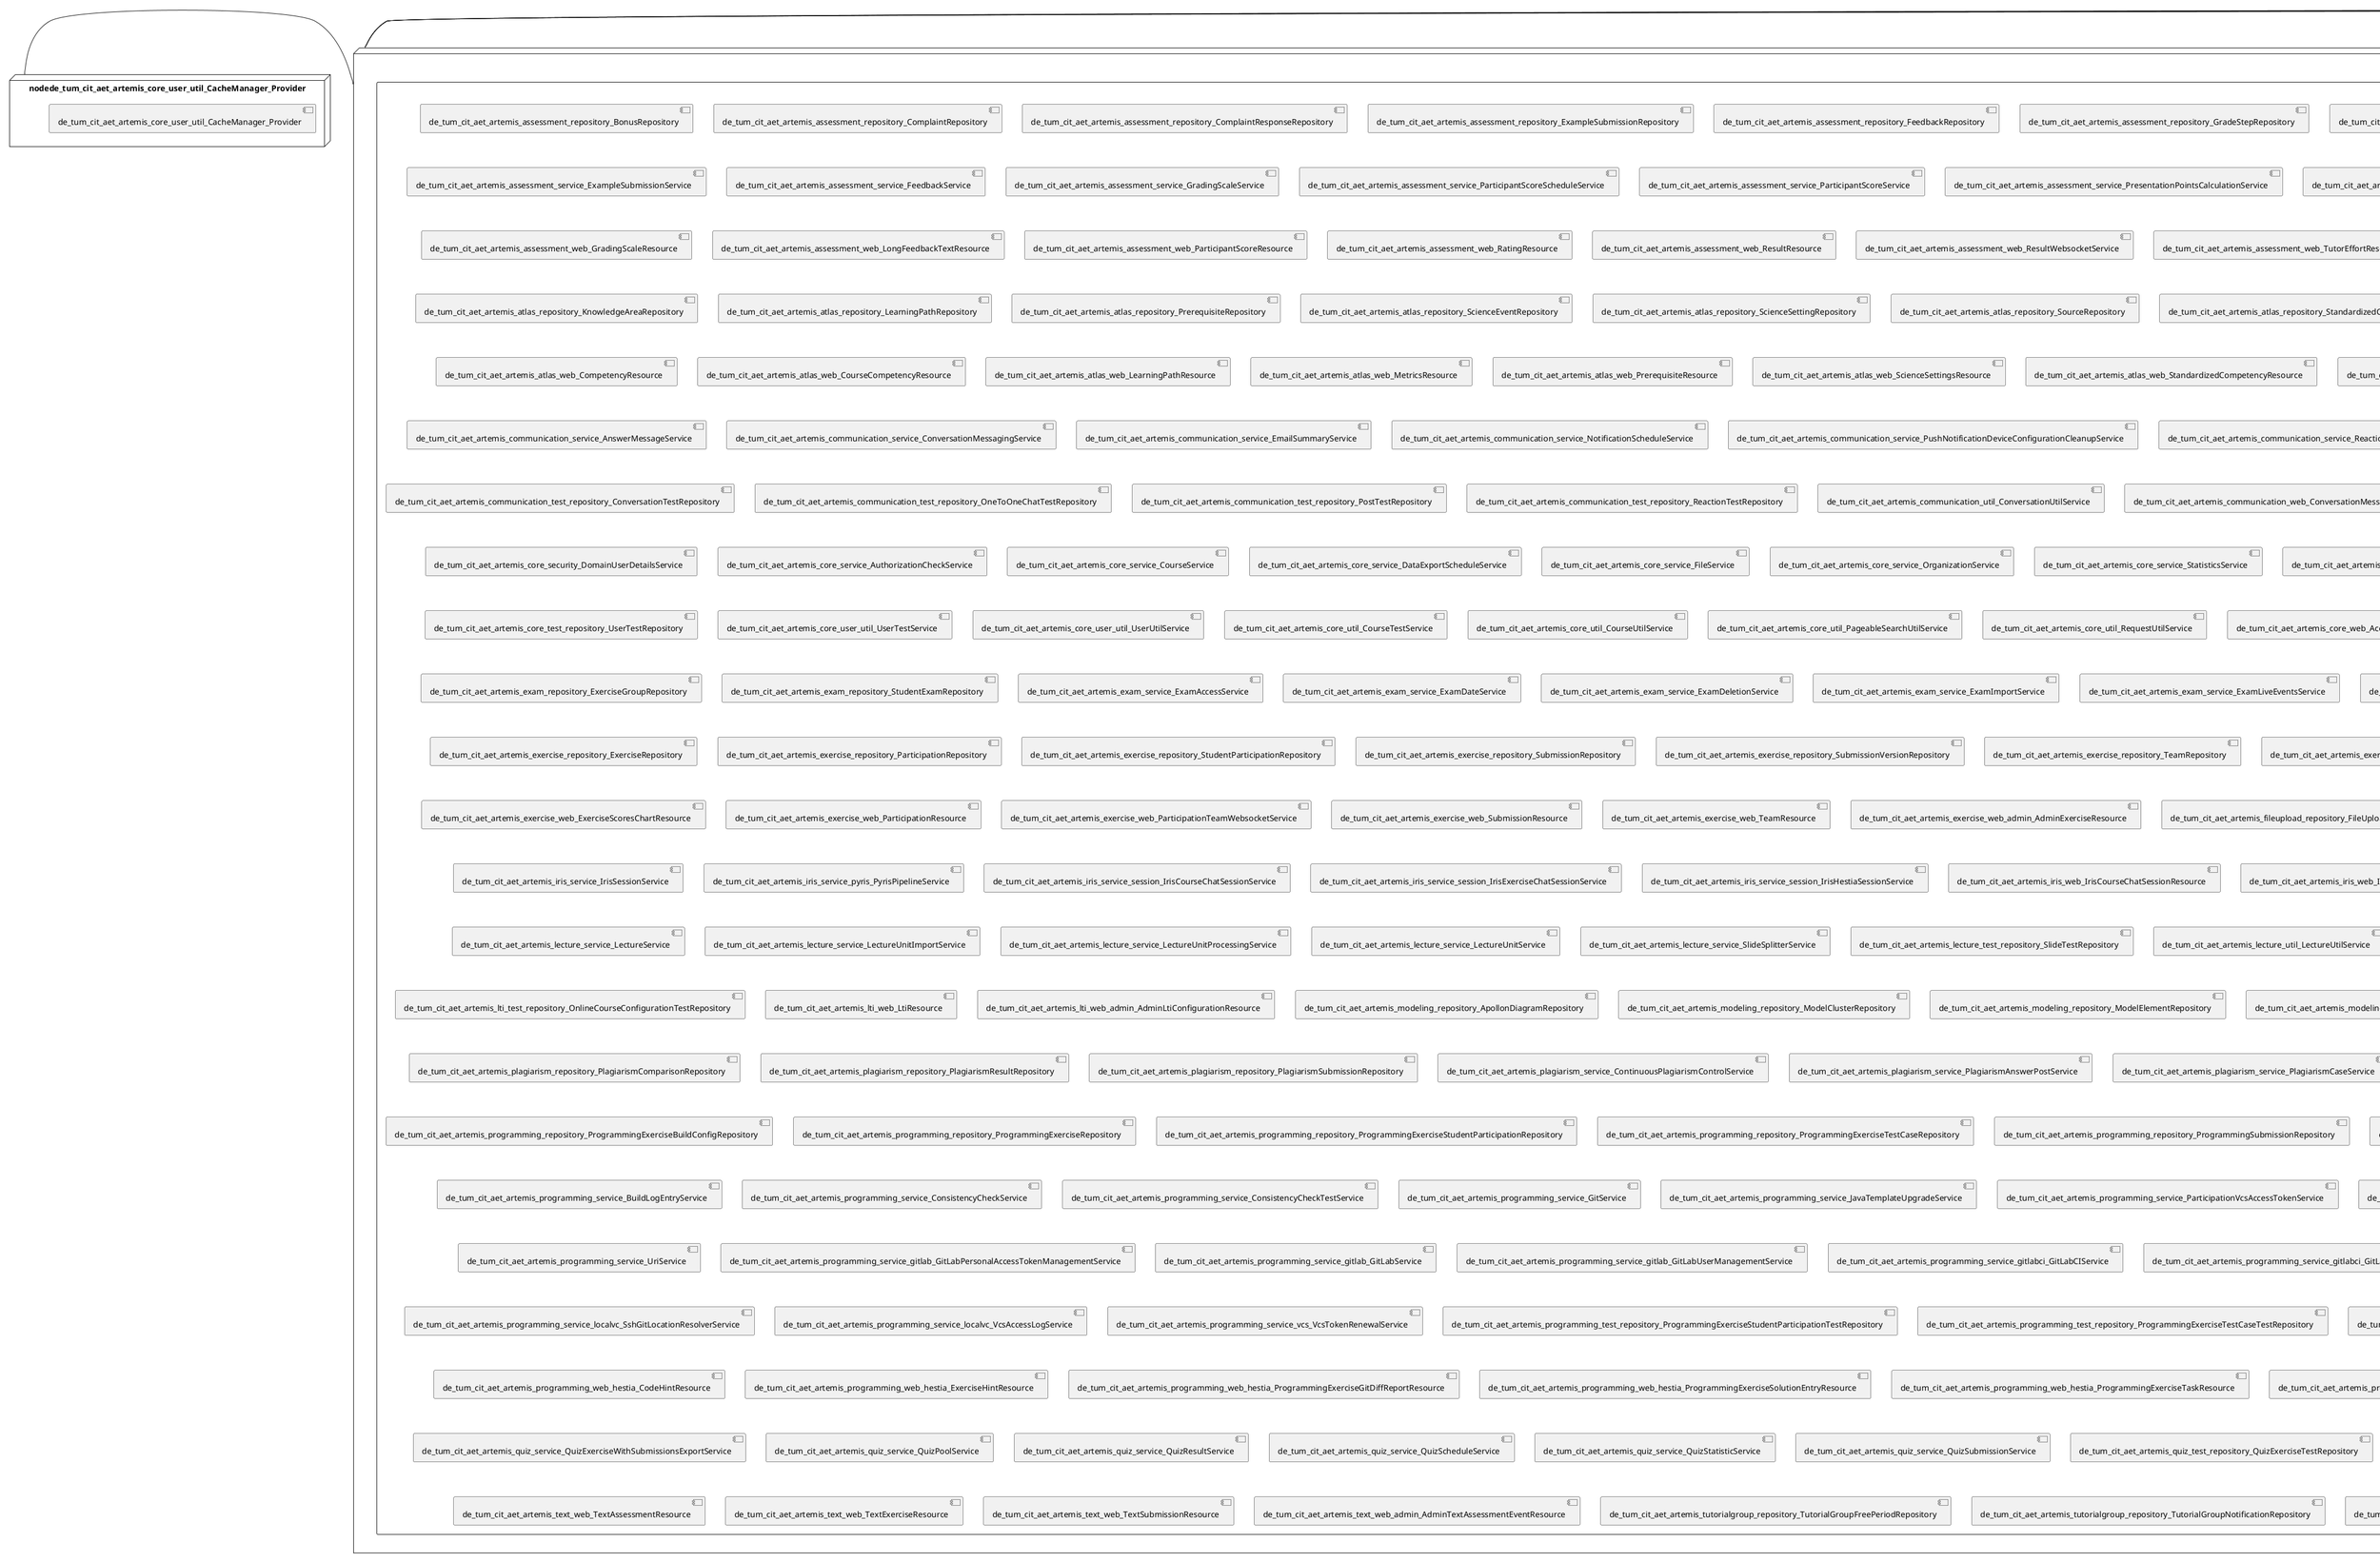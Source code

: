 @startuml
skinparam fixCircleLabelOverlapping true
skinparam componentStyle uml2
node nodede_tum_cit_aet_artemis {
component de_tum_cit_aet_artemis {
[de_tum_cit_aet_artemis_atlas_repository_CompetencyMetricsRepository] [[ls1intum-artemis.system#_uSCrsILxEe-7KNMBLzb7PA]]
[de_tum_cit_aet_artemis_exercise_repository_ExerciseMetricsRepository] [[ls1intum-artemis.system#_uSCrsILxEe-7KNMBLzb7PA]]
[de_tum_cit_aet_artemis_exercise_service_LearningMetricsService] [[ls1intum-artemis.system#_uSCrsILxEe-7KNMBLzb7PA]]
[de_tum_cit_aet_artemis_lecture_repository_LectureUnitMetricsRepository] [[ls1intum-artemis.system#_uSCrsILxEe-7KNMBLzb7PA]]
}
}
node nodede_tum_cit_aet_artemis_2 {
component de_tum_cit_aet_artemis_2 {
[de_tum_cit_aet_artemis_assessment_ResultListener] [[ls1intum-artemis.system#_uSCrsILxEe-7KNMBLzb7PA]]
[de_tum_cit_aet_artemis_core_service_messaging_DistributedInstanceMessageSendService] [[ls1intum-artemis.system#_uSCrsILxEe-7KNMBLzb7PA]]
[de_tum_cit_aet_artemis_core_service_messaging_MainInstanceMessageSendService] [[ls1intum-artemis.system#_uSCrsILxEe-7KNMBLzb7PA]]
}
}
node nodede_tum_cit_aet_artemis_3 {
component de_tum_cit_aet_artemis_3 {
[de_tum_cit_aet_artemis_assessment_repository_BonusRepository] [[ls1intum-artemis.system#_uSCrsILxEe-7KNMBLzb7PA]]
[de_tum_cit_aet_artemis_assessment_repository_ComplaintRepository] [[ls1intum-artemis.system#_uSCrsILxEe-7KNMBLzb7PA]]
[de_tum_cit_aet_artemis_assessment_repository_ComplaintResponseRepository] [[ls1intum-artemis.system#_uSCrsILxEe-7KNMBLzb7PA]]
[de_tum_cit_aet_artemis_assessment_repository_ExampleSubmissionRepository] [[ls1intum-artemis.system#_uSCrsILxEe-7KNMBLzb7PA]]
[de_tum_cit_aet_artemis_assessment_repository_FeedbackRepository] [[ls1intum-artemis.system#_uSCrsILxEe-7KNMBLzb7PA]]
[de_tum_cit_aet_artemis_assessment_repository_GradeStepRepository] [[ls1intum-artemis.system#_uSCrsILxEe-7KNMBLzb7PA]]
[de_tum_cit_aet_artemis_assessment_repository_GradingCriterionRepository] [[ls1intum-artemis.system#_uSCrsILxEe-7KNMBLzb7PA]]
[de_tum_cit_aet_artemis_assessment_repository_GradingScaleRepository] [[ls1intum-artemis.system#_uSCrsILxEe-7KNMBLzb7PA]]
[de_tum_cit_aet_artemis_assessment_repository_LongFeedbackTextRepository] [[ls1intum-artemis.system#_uSCrsILxEe-7KNMBLzb7PA]]
[de_tum_cit_aet_artemis_assessment_repository_ParticipantScoreRepository] [[ls1intum-artemis.system#_uSCrsILxEe-7KNMBLzb7PA]]
[de_tum_cit_aet_artemis_assessment_repository_RatingRepository] [[ls1intum-artemis.system#_uSCrsILxEe-7KNMBLzb7PA]]
[de_tum_cit_aet_artemis_assessment_repository_ResultRepository] [[ls1intum-artemis.system#_uSCrsILxEe-7KNMBLzb7PA]]
[de_tum_cit_aet_artemis_assessment_repository_StudentScoreRepository] [[ls1intum-artemis.system#_uSCrsILxEe-7KNMBLzb7PA]]
[de_tum_cit_aet_artemis_assessment_repository_TeamScoreRepository] [[ls1intum-artemis.system#_uSCrsILxEe-7KNMBLzb7PA]]
[de_tum_cit_aet_artemis_assessment_repository_TextAssessmentEventRepository] [[ls1intum-artemis.system#_uSCrsILxEe-7KNMBLzb7PA]]
[de_tum_cit_aet_artemis_assessment_repository_TextBlockRepository] [[ls1intum-artemis.system#_uSCrsILxEe-7KNMBLzb7PA]]
[de_tum_cit_aet_artemis_assessment_repository_TutorParticipationRepository] [[ls1intum-artemis.system#_uSCrsILxEe-7KNMBLzb7PA]]
[de_tum_cit_aet_artemis_assessment_service_AssessmentDashboardService] [[ls1intum-artemis.system#_uSCrsILxEe-7KNMBLzb7PA]]
[de_tum_cit_aet_artemis_assessment_service_AssessmentService] [[ls1intum-artemis.system#_uSCrsILxEe-7KNMBLzb7PA]]
[de_tum_cit_aet_artemis_assessment_service_BonusService] [[ls1intum-artemis.system#_uSCrsILxEe-7KNMBLzb7PA]]
[de_tum_cit_aet_artemis_assessment_service_ComplaintResponseService] [[ls1intum-artemis.system#_uSCrsILxEe-7KNMBLzb7PA]]
[de_tum_cit_aet_artemis_assessment_service_ComplaintService] [[ls1intum-artemis.system#_uSCrsILxEe-7KNMBLzb7PA]]
[de_tum_cit_aet_artemis_assessment_service_CourseScoreCalculationService] [[ls1intum-artemis.system#_uSCrsILxEe-7KNMBLzb7PA]]
[de_tum_cit_aet_artemis_assessment_service_ExampleSubmissionService] [[ls1intum-artemis.system#_uSCrsILxEe-7KNMBLzb7PA]]
[de_tum_cit_aet_artemis_assessment_service_FeedbackService] [[ls1intum-artemis.system#_uSCrsILxEe-7KNMBLzb7PA]]
[de_tum_cit_aet_artemis_assessment_service_GradingScaleService] [[ls1intum-artemis.system#_uSCrsILxEe-7KNMBLzb7PA]]
[de_tum_cit_aet_artemis_assessment_service_ParticipantScoreScheduleService] [[ls1intum-artemis.system#_uSCrsILxEe-7KNMBLzb7PA]]
[de_tum_cit_aet_artemis_assessment_service_ParticipantScoreService] [[ls1intum-artemis.system#_uSCrsILxEe-7KNMBLzb7PA]]
[de_tum_cit_aet_artemis_assessment_service_PresentationPointsCalculationService] [[ls1intum-artemis.system#_uSCrsILxEe-7KNMBLzb7PA]]
[de_tum_cit_aet_artemis_assessment_service_RatingService] [[ls1intum-artemis.system#_uSCrsILxEe-7KNMBLzb7PA]]
[de_tum_cit_aet_artemis_assessment_service_ResultService] [[ls1intum-artemis.system#_uSCrsILxEe-7KNMBLzb7PA]]
[de_tum_cit_aet_artemis_assessment_service_TutorEffortService] [[ls1intum-artemis.system#_uSCrsILxEe-7KNMBLzb7PA]]
[de_tum_cit_aet_artemis_assessment_service_TutorLeaderboardService] [[ls1intum-artemis.system#_uSCrsILxEe-7KNMBLzb7PA]]
[de_tum_cit_aet_artemis_assessment_service_TutorParticipationService] [[ls1intum-artemis.system#_uSCrsILxEe-7KNMBLzb7PA]]
[de_tum_cit_aet_artemis_assessment_test_repository_ComplaintResponseTestRepository] [[ls1intum-artemis.system#_uSCrsILxEe-7KNMBLzb7PA]]
[de_tum_cit_aet_artemis_assessment_test_repository_ExampleSubmissionTestRepository] [[ls1intum-artemis.system#_uSCrsILxEe-7KNMBLzb7PA]]
[de_tum_cit_aet_artemis_assessment_test_repository_ResultTestRepository] [[ls1intum-artemis.system#_uSCrsILxEe-7KNMBLzb7PA]]
[de_tum_cit_aet_artemis_assessment_test_repository_TutorParticipationTestRepository] [[ls1intum-artemis.system#_uSCrsILxEe-7KNMBLzb7PA]]
[de_tum_cit_aet_artemis_assessment_util_ComplaintUtilService] [[ls1intum-artemis.system#_uSCrsILxEe-7KNMBLzb7PA]]
[de_tum_cit_aet_artemis_assessment_util_GradingScaleUtilService] [[ls1intum-artemis.system#_uSCrsILxEe-7KNMBLzb7PA]]
[de_tum_cit_aet_artemis_assessment_util_StudentScoreUtilService] [[ls1intum-artemis.system#_uSCrsILxEe-7KNMBLzb7PA]]
[de_tum_cit_aet_artemis_assessment_web_BonusResource] [[ls1intum-artemis.system#_uSCrsILxEe-7KNMBLzb7PA]]
[de_tum_cit_aet_artemis_assessment_web_ComplaintResource] [[ls1intum-artemis.system#_uSCrsILxEe-7KNMBLzb7PA]]
[de_tum_cit_aet_artemis_assessment_web_ComplaintResponseResource] [[ls1intum-artemis.system#_uSCrsILxEe-7KNMBLzb7PA]]
[de_tum_cit_aet_artemis_assessment_web_ExampleSubmissionResource] [[ls1intum-artemis.system#_uSCrsILxEe-7KNMBLzb7PA]]
[de_tum_cit_aet_artemis_assessment_web_GradeStepResource] [[ls1intum-artemis.system#_uSCrsILxEe-7KNMBLzb7PA]]
[de_tum_cit_aet_artemis_assessment_web_GradingScaleResource] [[ls1intum-artemis.system#_uSCrsILxEe-7KNMBLzb7PA]]
[de_tum_cit_aet_artemis_assessment_web_LongFeedbackTextResource] [[ls1intum-artemis.system#_uSCrsILxEe-7KNMBLzb7PA]]
[de_tum_cit_aet_artemis_assessment_web_ParticipantScoreResource] [[ls1intum-artemis.system#_uSCrsILxEe-7KNMBLzb7PA]]
[de_tum_cit_aet_artemis_assessment_web_RatingResource] [[ls1intum-artemis.system#_uSCrsILxEe-7KNMBLzb7PA]]
[de_tum_cit_aet_artemis_assessment_web_ResultResource] [[ls1intum-artemis.system#_uSCrsILxEe-7KNMBLzb7PA]]
[de_tum_cit_aet_artemis_assessment_web_ResultWebsocketService] [[ls1intum-artemis.system#_uSCrsILxEe-7KNMBLzb7PA]]
[de_tum_cit_aet_artemis_assessment_web_TutorEffortResource] [[ls1intum-artemis.system#_uSCrsILxEe-7KNMBLzb7PA]]
[de_tum_cit_aet_artemis_assessment_web_TutorParticipationResource] [[ls1intum-artemis.system#_uSCrsILxEe-7KNMBLzb7PA]]
[de_tum_cit_aet_artemis_athena_service_AthenaDTOConverterService] [[ls1intum-artemis.system#_uSCrsILxEe-7KNMBLzb7PA]]
[de_tum_cit_aet_artemis_athena_service_AthenaModuleService] [[ls1intum-artemis.system#_uSCrsILxEe-7KNMBLzb7PA]]
[de_tum_cit_aet_artemis_athena_service_AthenaRepositoryExportService] [[ls1intum-artemis.system#_uSCrsILxEe-7KNMBLzb7PA]]
[de_tum_cit_aet_artemis_athena_service_AthenaScheduleService] [[ls1intum-artemis.system#_uSCrsILxEe-7KNMBLzb7PA]]
[de_tum_cit_aet_artemis_athena_service_AthenaSubmissionSendingService] [[ls1intum-artemis.system#_uSCrsILxEe-7KNMBLzb7PA]]
[de_tum_cit_aet_artemis_athena_web_AthenaResource] [[ls1intum-artemis.system#_uSCrsILxEe-7KNMBLzb7PA]]
[de_tum_cit_aet_artemis_atlas_competency_util_CompetencyUtilService] [[ls1intum-artemis.system#_uSCrsILxEe-7KNMBLzb7PA]]
[de_tum_cit_aet_artemis_atlas_competency_util_PrerequisiteUtilService] [[ls1intum-artemis.system#_uSCrsILxEe-7KNMBLzb7PA]]
[de_tum_cit_aet_artemis_atlas_competency_util_StandardizedCompetencyUtilService] [[ls1intum-artemis.system#_uSCrsILxEe-7KNMBLzb7PA]]
[de_tum_cit_aet_artemis_atlas_learningpath_util_LearningPathUtilService] [[ls1intum-artemis.system#_uSCrsILxEe-7KNMBLzb7PA]]
[de_tum_cit_aet_artemis_atlas_repository_CompetencyJolRepository] [[ls1intum-artemis.system#_uSCrsILxEe-7KNMBLzb7PA]]
[de_tum_cit_aet_artemis_atlas_repository_CompetencyProgressRepository] [[ls1intum-artemis.system#_uSCrsILxEe-7KNMBLzb7PA]]
[de_tum_cit_aet_artemis_atlas_repository_CompetencyRelationRepository] [[ls1intum-artemis.system#_uSCrsILxEe-7KNMBLzb7PA]]
[de_tum_cit_aet_artemis_atlas_repository_CompetencyRepository] [[ls1intum-artemis.system#_uSCrsILxEe-7KNMBLzb7PA]]
[de_tum_cit_aet_artemis_atlas_repository_CourseCompetencyRepository] [[ls1intum-artemis.system#_uSCrsILxEe-7KNMBLzb7PA]]
[de_tum_cit_aet_artemis_atlas_repository_KnowledgeAreaRepository] [[ls1intum-artemis.system#_uSCrsILxEe-7KNMBLzb7PA]]
[de_tum_cit_aet_artemis_atlas_repository_LearningPathRepository] [[ls1intum-artemis.system#_uSCrsILxEe-7KNMBLzb7PA]]
[de_tum_cit_aet_artemis_atlas_repository_PrerequisiteRepository] [[ls1intum-artemis.system#_uSCrsILxEe-7KNMBLzb7PA]]
[de_tum_cit_aet_artemis_atlas_repository_ScienceEventRepository] [[ls1intum-artemis.system#_uSCrsILxEe-7KNMBLzb7PA]]
[de_tum_cit_aet_artemis_atlas_repository_ScienceSettingRepository] [[ls1intum-artemis.system#_uSCrsILxEe-7KNMBLzb7PA]]
[de_tum_cit_aet_artemis_atlas_repository_SourceRepository] [[ls1intum-artemis.system#_uSCrsILxEe-7KNMBLzb7PA]]
[de_tum_cit_aet_artemis_atlas_repository_StandardizedCompetencyRepository] [[ls1intum-artemis.system#_uSCrsILxEe-7KNMBLzb7PA]]
[de_tum_cit_aet_artemis_atlas_science_util_ScienceUtilService] [[ls1intum-artemis.system#_uSCrsILxEe-7KNMBLzb7PA]]
[de_tum_cit_aet_artemis_atlas_service_LearningObjectImportService] [[ls1intum-artemis.system#_uSCrsILxEe-7KNMBLzb7PA]]
[de_tum_cit_aet_artemis_atlas_service_ScienceEventService] [[ls1intum-artemis.system#_uSCrsILxEe-7KNMBLzb7PA]]
[de_tum_cit_aet_artemis_atlas_service_competency_CompetencyJolService] [[ls1intum-artemis.system#_uSCrsILxEe-7KNMBLzb7PA]]
[de_tum_cit_aet_artemis_atlas_service_competency_CompetencyProgressService] [[ls1intum-artemis.system#_uSCrsILxEe-7KNMBLzb7PA]]
[de_tum_cit_aet_artemis_atlas_service_competency_CompetencyRelationService] [[ls1intum-artemis.system#_uSCrsILxEe-7KNMBLzb7PA]]
[de_tum_cit_aet_artemis_atlas_service_competency_CompetencyService] [[ls1intum-artemis.system#_uSCrsILxEe-7KNMBLzb7PA]]
[de_tum_cit_aet_artemis_atlas_service_competency_CourseCompetencyService] [[ls1intum-artemis.system#_uSCrsILxEe-7KNMBLzb7PA]]
[de_tum_cit_aet_artemis_atlas_service_competency_KnowledgeAreaService] [[ls1intum-artemis.system#_uSCrsILxEe-7KNMBLzb7PA]]
[de_tum_cit_aet_artemis_atlas_service_competency_PrerequisiteService] [[ls1intum-artemis.system#_uSCrsILxEe-7KNMBLzb7PA]]
[de_tum_cit_aet_artemis_atlas_service_competency_StandardizedCompetencyService] [[ls1intum-artemis.system#_uSCrsILxEe-7KNMBLzb7PA]]
[de_tum_cit_aet_artemis_atlas_service_learningpath_LearningPathNgxService] [[ls1intum-artemis.system#_uSCrsILxEe-7KNMBLzb7PA]]
[de_tum_cit_aet_artemis_atlas_service_learningpath_LearningPathRecommendationService] [[ls1intum-artemis.system#_uSCrsILxEe-7KNMBLzb7PA]]
[de_tum_cit_aet_artemis_atlas_service_learningpath_LearningPathService] [[ls1intum-artemis.system#_uSCrsILxEe-7KNMBLzb7PA]]
[de_tum_cit_aet_artemis_atlas_test_repository_LearningPathTestRepository] [[ls1intum-artemis.system#_uSCrsILxEe-7KNMBLzb7PA]]
[de_tum_cit_aet_artemis_atlas_test_repository_ScienceEventTestRepository] [[ls1intum-artemis.system#_uSCrsILxEe-7KNMBLzb7PA]]
[de_tum_cit_aet_artemis_atlas_web_CompetencyResource] [[ls1intum-artemis.system#_uSCrsILxEe-7KNMBLzb7PA]]
[de_tum_cit_aet_artemis_atlas_web_CourseCompetencyResource] [[ls1intum-artemis.system#_uSCrsILxEe-7KNMBLzb7PA]]
[de_tum_cit_aet_artemis_atlas_web_LearningPathResource] [[ls1intum-artemis.system#_uSCrsILxEe-7KNMBLzb7PA]]
[de_tum_cit_aet_artemis_atlas_web_MetricsResource] [[ls1intum-artemis.system#_uSCrsILxEe-7KNMBLzb7PA]]
[de_tum_cit_aet_artemis_atlas_web_PrerequisiteResource] [[ls1intum-artemis.system#_uSCrsILxEe-7KNMBLzb7PA]]
[de_tum_cit_aet_artemis_atlas_web_ScienceSettingsResource] [[ls1intum-artemis.system#_uSCrsILxEe-7KNMBLzb7PA]]
[de_tum_cit_aet_artemis_atlas_web_StandardizedCompetencyResource] [[ls1intum-artemis.system#_uSCrsILxEe-7KNMBLzb7PA]]
[de_tum_cit_aet_artemis_communication_repository_AnswerPostRepository] [[ls1intum-artemis.system#_uSCrsILxEe-7KNMBLzb7PA]]
[de_tum_cit_aet_artemis_communication_repository_ConversationMessageRepository] [[ls1intum-artemis.system#_uSCrsILxEe-7KNMBLzb7PA]]
[de_tum_cit_aet_artemis_communication_repository_ConversationParticipantRepository] [[ls1intum-artemis.system#_uSCrsILxEe-7KNMBLzb7PA]]
[de_tum_cit_aet_artemis_communication_repository_FaqRepository] [[ls1intum-artemis.system#_uSCrsILxEe-7KNMBLzb7PA]]
[de_tum_cit_aet_artemis_communication_repository_GroupNotificationRepository] [[ls1intum-artemis.system#_uSCrsILxEe-7KNMBLzb7PA]]
[de_tum_cit_aet_artemis_communication_repository_NotificationRepository] [[ls1intum-artemis.system#_uSCrsILxEe-7KNMBLzb7PA]]
[de_tum_cit_aet_artemis_communication_repository_NotificationSettingRepository] [[ls1intum-artemis.system#_uSCrsILxEe-7KNMBLzb7PA]]
[de_tum_cit_aet_artemis_communication_repository_PostRepository] [[ls1intum-artemis.system#_uSCrsILxEe-7KNMBLzb7PA]]
[de_tum_cit_aet_artemis_communication_repository_PushNotificationDeviceConfigurationRepository] [[ls1intum-artemis.system#_uSCrsILxEe-7KNMBLzb7PA]]
[de_tum_cit_aet_artemis_communication_repository_ReactionRepository] [[ls1intum-artemis.system#_uSCrsILxEe-7KNMBLzb7PA]]
[de_tum_cit_aet_artemis_communication_repository_SingleUserNotificationRepository] [[ls1intum-artemis.system#_uSCrsILxEe-7KNMBLzb7PA]]
[de_tum_cit_aet_artemis_communication_repository_conversation_ChannelRepository] [[ls1intum-artemis.system#_uSCrsILxEe-7KNMBLzb7PA]]
[de_tum_cit_aet_artemis_communication_repository_conversation_ConversationNotificationRepository] [[ls1intum-artemis.system#_uSCrsILxEe-7KNMBLzb7PA]]
[de_tum_cit_aet_artemis_communication_repository_conversation_ConversationRepository] [[ls1intum-artemis.system#_uSCrsILxEe-7KNMBLzb7PA]]
[de_tum_cit_aet_artemis_communication_repository_conversation_GroupChatRepository] [[ls1intum-artemis.system#_uSCrsILxEe-7KNMBLzb7PA]]
[de_tum_cit_aet_artemis_communication_repository_conversation_OneToOneChatRepository] [[ls1intum-artemis.system#_uSCrsILxEe-7KNMBLzb7PA]]
[de_tum_cit_aet_artemis_communication_service_AnswerMessageService] [[ls1intum-artemis.system#_uSCrsILxEe-7KNMBLzb7PA]]
[de_tum_cit_aet_artemis_communication_service_ConversationMessagingService] [[ls1intum-artemis.system#_uSCrsILxEe-7KNMBLzb7PA]]
[de_tum_cit_aet_artemis_communication_service_EmailSummaryService] [[ls1intum-artemis.system#_uSCrsILxEe-7KNMBLzb7PA]]
[de_tum_cit_aet_artemis_communication_service_NotificationScheduleService] [[ls1intum-artemis.system#_uSCrsILxEe-7KNMBLzb7PA]]
[de_tum_cit_aet_artemis_communication_service_PushNotificationDeviceConfigurationCleanupService] [[ls1intum-artemis.system#_uSCrsILxEe-7KNMBLzb7PA]]
[de_tum_cit_aet_artemis_communication_service_ReactionService] [[ls1intum-artemis.system#_uSCrsILxEe-7KNMBLzb7PA]]
[de_tum_cit_aet_artemis_communication_service_conversation_ChannelService] [[ls1intum-artemis.system#_uSCrsILxEe-7KNMBLzb7PA]]
[de_tum_cit_aet_artemis_communication_service_conversation_ConversationDTOService] [[ls1intum-artemis.system#_uSCrsILxEe-7KNMBLzb7PA]]
[de_tum_cit_aet_artemis_communication_service_conversation_ConversationService] [[ls1intum-artemis.system#_uSCrsILxEe-7KNMBLzb7PA]]
[de_tum_cit_aet_artemis_communication_service_conversation_GroupChatService] [[ls1intum-artemis.system#_uSCrsILxEe-7KNMBLzb7PA]]
[de_tum_cit_aet_artemis_communication_service_conversation_OneToOneChatService] [[ls1intum-artemis.system#_uSCrsILxEe-7KNMBLzb7PA]]
[de_tum_cit_aet_artemis_communication_service_conversation_auth_ChannelAuthorizationService] [[ls1intum-artemis.system#_uSCrsILxEe-7KNMBLzb7PA]]
[de_tum_cit_aet_artemis_communication_service_conversation_auth_ConversationAuthorizationService] [[ls1intum-artemis.system#_uSCrsILxEe-7KNMBLzb7PA]]
[de_tum_cit_aet_artemis_communication_service_conversation_auth_GroupChatAuthorizationService] [[ls1intum-artemis.system#_uSCrsILxEe-7KNMBLzb7PA]]
[de_tum_cit_aet_artemis_communication_service_conversation_auth_OneToOneChatAuthorizationService] [[ls1intum-artemis.system#_uSCrsILxEe-7KNMBLzb7PA]]
[de_tum_cit_aet_artemis_communication_service_notifications_ConversationNotificationService] [[ls1intum-artemis.system#_uSCrsILxEe-7KNMBLzb7PA]]
[de_tum_cit_aet_artemis_communication_service_notifications_GroupNotificationService] [[ls1intum-artemis.system#_uSCrsILxEe-7KNMBLzb7PA]]
[de_tum_cit_aet_artemis_communication_service_notifications_NotificationSettingsService] [[ls1intum-artemis.system#_uSCrsILxEe-7KNMBLzb7PA]]
[de_tum_cit_aet_artemis_communication_service_notifications_SingleUserNotificationService] [[ls1intum-artemis.system#_uSCrsILxEe-7KNMBLzb7PA]]
[de_tum_cit_aet_artemis_communication_service_notifications_TutorialGroupNotificationService] [[ls1intum-artemis.system#_uSCrsILxEe-7KNMBLzb7PA]]
[de_tum_cit_aet_artemis_communication_service_notifications_push_notifications_ApplePushNotificationService] [[ls1intum-artemis.system#_uSCrsILxEe-7KNMBLzb7PA]]
[de_tum_cit_aet_artemis_communication_service_notifications_push_notifications_FirebasePushNotificationService] [[ls1intum-artemis.system#_uSCrsILxEe-7KNMBLzb7PA]]
[de_tum_cit_aet_artemis_communication_test_repository_ConversationParticipantTestRepository] [[ls1intum-artemis.system#_uSCrsILxEe-7KNMBLzb7PA]]
[de_tum_cit_aet_artemis_communication_test_repository_ConversationTestRepository] [[ls1intum-artemis.system#_uSCrsILxEe-7KNMBLzb7PA]]
[de_tum_cit_aet_artemis_communication_test_repository_OneToOneChatTestRepository] [[ls1intum-artemis.system#_uSCrsILxEe-7KNMBLzb7PA]]
[de_tum_cit_aet_artemis_communication_test_repository_PostTestRepository] [[ls1intum-artemis.system#_uSCrsILxEe-7KNMBLzb7PA]]
[de_tum_cit_aet_artemis_communication_test_repository_ReactionTestRepository] [[ls1intum-artemis.system#_uSCrsILxEe-7KNMBLzb7PA]]
[de_tum_cit_aet_artemis_communication_util_ConversationUtilService] [[ls1intum-artemis.system#_uSCrsILxEe-7KNMBLzb7PA]]
[de_tum_cit_aet_artemis_communication_web_ConversationMessageResource] [[ls1intum-artemis.system#_uSCrsILxEe-7KNMBLzb7PA]]
[de_tum_cit_aet_artemis_communication_web_FaqResource] [[ls1intum-artemis.system#_uSCrsILxEe-7KNMBLzb7PA]]
[de_tum_cit_aet_artemis_communication_web_NotificationResource] [[ls1intum-artemis.system#_uSCrsILxEe-7KNMBLzb7PA]]
[de_tum_cit_aet_artemis_communication_web_NotificationSettingsResource] [[ls1intum-artemis.system#_uSCrsILxEe-7KNMBLzb7PA]]
[de_tum_cit_aet_artemis_communication_web_PushNotificationResource] [[ls1intum-artemis.system#_uSCrsILxEe-7KNMBLzb7PA]]
[de_tum_cit_aet_artemis_communication_web_conversation_ChannelResource] [[ls1intum-artemis.system#_uSCrsILxEe-7KNMBLzb7PA]]
[de_tum_cit_aet_artemis_communication_web_conversation_ConversationResource] [[ls1intum-artemis.system#_uSCrsILxEe-7KNMBLzb7PA]]
[de_tum_cit_aet_artemis_communication_web_conversation_GroupChatResource] [[ls1intum-artemis.system#_uSCrsILxEe-7KNMBLzb7PA]]
[de_tum_cit_aet_artemis_communication_web_conversation_OneToOneChatResource] [[ls1intum-artemis.system#_uSCrsILxEe-7KNMBLzb7PA]]
[de_tum_cit_aet_artemis_core_organization_util_OrganizationUtilService] [[ls1intum-artemis.system#_uSCrsILxEe-7KNMBLzb7PA]]
[de_tum_cit_aet_artemis_core_repository_AuthorityRepository] [[ls1intum-artemis.system#_uSCrsILxEe-7KNMBLzb7PA]]
[de_tum_cit_aet_artemis_core_repository_CourseRepository] [[ls1intum-artemis.system#_uSCrsILxEe-7KNMBLzb7PA]]
[de_tum_cit_aet_artemis_core_repository_CustomAuditEventRepository] [[ls1intum-artemis.system#_uSCrsILxEe-7KNMBLzb7PA]]
[de_tum_cit_aet_artemis_core_repository_DataExportRepository] [[ls1intum-artemis.system#_uSCrsILxEe-7KNMBLzb7PA]]
[de_tum_cit_aet_artemis_core_repository_GuidedTourSettingsRepository] [[ls1intum-artemis.system#_uSCrsILxEe-7KNMBLzb7PA]]
[de_tum_cit_aet_artemis_core_repository_OrganizationRepository] [[ls1intum-artemis.system#_uSCrsILxEe-7KNMBLzb7PA]]
[de_tum_cit_aet_artemis_core_repository_StatisticsRepository] [[ls1intum-artemis.system#_uSCrsILxEe-7KNMBLzb7PA]]
[de_tum_cit_aet_artemis_core_repository_UserRepository] [[ls1intum-artemis.system#_uSCrsILxEe-7KNMBLzb7PA]]
[de_tum_cit_aet_artemis_core_security_DomainUserDetailsService] [[ls1intum-artemis.system#_uSCrsILxEe-7KNMBLzb7PA]]
[de_tum_cit_aet_artemis_core_service_AuthorizationCheckService] [[ls1intum-artemis.system#_uSCrsILxEe-7KNMBLzb7PA]]
[de_tum_cit_aet_artemis_core_service_CourseService] [[ls1intum-artemis.system#_uSCrsILxEe-7KNMBLzb7PA]]
[de_tum_cit_aet_artemis_core_service_DataExportScheduleService] [[ls1intum-artemis.system#_uSCrsILxEe-7KNMBLzb7PA]]
[de_tum_cit_aet_artemis_core_service_FileService] [[ls1intum-artemis.system#_uSCrsILxEe-7KNMBLzb7PA]]
[de_tum_cit_aet_artemis_core_service_OrganizationService] [[ls1intum-artemis.system#_uSCrsILxEe-7KNMBLzb7PA]]
[de_tum_cit_aet_artemis_core_service_StatisticsService] [[ls1intum-artemis.system#_uSCrsILxEe-7KNMBLzb7PA]]
[de_tum_cit_aet_artemis_core_service_UserScheduleService] [[ls1intum-artemis.system#_uSCrsILxEe-7KNMBLzb7PA]]
[de_tum_cit_aet_artemis_core_service_connectors_SAML2Service] [[ls1intum-artemis.system#_uSCrsILxEe-7KNMBLzb7PA]]
[de_tum_cit_aet_artemis_core_service_export_CourseExamExportService] [[ls1intum-artemis.system#_uSCrsILxEe-7KNMBLzb7PA]]
[de_tum_cit_aet_artemis_core_service_export_DataExportCommunicationDataService] [[ls1intum-artemis.system#_uSCrsILxEe-7KNMBLzb7PA]]
[de_tum_cit_aet_artemis_core_service_export_DataExportCreationService] [[ls1intum-artemis.system#_uSCrsILxEe-7KNMBLzb7PA]]
[de_tum_cit_aet_artemis_core_service_export_DataExportExamCreationService] [[ls1intum-artemis.system#_uSCrsILxEe-7KNMBLzb7PA]]
[de_tum_cit_aet_artemis_core_service_export_DataExportExerciseCreationService] [[ls1intum-artemis.system#_uSCrsILxEe-7KNMBLzb7PA]]
[de_tum_cit_aet_artemis_core_service_export_DataExportQuizExerciseCreationService] [[ls1intum-artemis.system#_uSCrsILxEe-7KNMBLzb7PA]]
[de_tum_cit_aet_artemis_core_service_export_DataExportScienceEventService] [[ls1intum-artemis.system#_uSCrsILxEe-7KNMBLzb7PA]]
[de_tum_cit_aet_artemis_core_service_export_DataExportService] [[ls1intum-artemis.system#_uSCrsILxEe-7KNMBLzb7PA]]
[de_tum_cit_aet_artemis_core_service_messaging_InstanceMessageReceiveService] [[ls1intum-artemis.system#_uSCrsILxEe-7KNMBLzb7PA]]
[de_tum_cit_aet_artemis_core_service_user_AuthorityService] [[ls1intum-artemis.system#_uSCrsILxEe-7KNMBLzb7PA]]
[de_tum_cit_aet_artemis_core_service_user_PasswordService] [[ls1intum-artemis.system#_uSCrsILxEe-7KNMBLzb7PA]]
[de_tum_cit_aet_artemis_core_service_user_UserCreationService] [[ls1intum-artemis.system#_uSCrsILxEe-7KNMBLzb7PA]]
[de_tum_cit_aet_artemis_core_service_user_UserService] [[ls1intum-artemis.system#_uSCrsILxEe-7KNMBLzb7PA]]
[de_tum_cit_aet_artemis_core_test_repository_CourseTestRepository] [[ls1intum-artemis.system#_uSCrsILxEe-7KNMBLzb7PA]]
[de_tum_cit_aet_artemis_core_test_repository_UserTestRepository] [[ls1intum-artemis.system#_uSCrsILxEe-7KNMBLzb7PA]]
[de_tum_cit_aet_artemis_core_user_util_UserTestService] [[ls1intum-artemis.system#_uSCrsILxEe-7KNMBLzb7PA]]
[de_tum_cit_aet_artemis_core_user_util_UserUtilService] [[ls1intum-artemis.system#_uSCrsILxEe-7KNMBLzb7PA]]
[de_tum_cit_aet_artemis_core_util_CourseTestService] [[ls1intum-artemis.system#_uSCrsILxEe-7KNMBLzb7PA]]
[de_tum_cit_aet_artemis_core_util_CourseUtilService] [[ls1intum-artemis.system#_uSCrsILxEe-7KNMBLzb7PA]]
[de_tum_cit_aet_artemis_core_util_PageableSearchUtilService] [[ls1intum-artemis.system#_uSCrsILxEe-7KNMBLzb7PA]]
[de_tum_cit_aet_artemis_core_util_RequestUtilService] [[ls1intum-artemis.system#_uSCrsILxEe-7KNMBLzb7PA]]
[de_tum_cit_aet_artemis_core_web_AccountResource] [[ls1intum-artemis.system#_uSCrsILxEe-7KNMBLzb7PA]]
[de_tum_cit_aet_artemis_core_web_CourseResource] [[ls1intum-artemis.system#_uSCrsILxEe-7KNMBLzb7PA]]
[de_tum_cit_aet_artemis_core_web_DataExportResource] [[ls1intum-artemis.system#_uSCrsILxEe-7KNMBLzb7PA]]
[de_tum_cit_aet_artemis_core_web_FileResource] [[ls1intum-artemis.system#_uSCrsILxEe-7KNMBLzb7PA]]
[de_tum_cit_aet_artemis_core_web_OrganizationResource] [[ls1intum-artemis.system#_uSCrsILxEe-7KNMBLzb7PA]]
[de_tum_cit_aet_artemis_core_web_StatisticsResource] [[ls1intum-artemis.system#_uSCrsILxEe-7KNMBLzb7PA]]
[de_tum_cit_aet_artemis_core_web_UserResource] [[ls1intum-artemis.system#_uSCrsILxEe-7KNMBLzb7PA]]
[de_tum_cit_aet_artemis_core_web_admin_AdminBuildJobQueueResource] [[ls1intum-artemis.system#_uSCrsILxEe-7KNMBLzb7PA]]
[de_tum_cit_aet_artemis_core_web_admin_AdminCourseResource] [[ls1intum-artemis.system#_uSCrsILxEe-7KNMBLzb7PA]]
[de_tum_cit_aet_artemis_core_web_admin_AdminOrganizationResource] [[ls1intum-artemis.system#_uSCrsILxEe-7KNMBLzb7PA]]
[de_tum_cit_aet_artemis_core_web_admin_AdminUserResource] [[ls1intum-artemis.system#_uSCrsILxEe-7KNMBLzb7PA]]
[de_tum_cit_aet_artemis_core_web_open_PublicAccountResource] [[ls1intum-artemis.system#_uSCrsILxEe-7KNMBLzb7PA]]
[de_tum_cit_aet_artemis_exam_repository_ExamLiveEventRepository] [[ls1intum-artemis.system#_uSCrsILxEe-7KNMBLzb7PA]]
[de_tum_cit_aet_artemis_exam_repository_ExamRepository] [[ls1intum-artemis.system#_uSCrsILxEe-7KNMBLzb7PA]]
[de_tum_cit_aet_artemis_exam_repository_ExamSessionRepository] [[ls1intum-artemis.system#_uSCrsILxEe-7KNMBLzb7PA]]
[de_tum_cit_aet_artemis_exam_repository_ExamUserRepository] [[ls1intum-artemis.system#_uSCrsILxEe-7KNMBLzb7PA]]
[de_tum_cit_aet_artemis_exam_repository_ExerciseGroupRepository] [[ls1intum-artemis.system#_uSCrsILxEe-7KNMBLzb7PA]]
[de_tum_cit_aet_artemis_exam_repository_StudentExamRepository] [[ls1intum-artemis.system#_uSCrsILxEe-7KNMBLzb7PA]]
[de_tum_cit_aet_artemis_exam_service_ExamAccessService] [[ls1intum-artemis.system#_uSCrsILxEe-7KNMBLzb7PA]]
[de_tum_cit_aet_artemis_exam_service_ExamDateService] [[ls1intum-artemis.system#_uSCrsILxEe-7KNMBLzb7PA]]
[de_tum_cit_aet_artemis_exam_service_ExamDeletionService] [[ls1intum-artemis.system#_uSCrsILxEe-7KNMBLzb7PA]]
[de_tum_cit_aet_artemis_exam_service_ExamImportService] [[ls1intum-artemis.system#_uSCrsILxEe-7KNMBLzb7PA]]
[de_tum_cit_aet_artemis_exam_service_ExamLiveEventsService] [[ls1intum-artemis.system#_uSCrsILxEe-7KNMBLzb7PA]]
[de_tum_cit_aet_artemis_exam_service_ExamQuizService] [[ls1intum-artemis.system#_uSCrsILxEe-7KNMBLzb7PA]]
[de_tum_cit_aet_artemis_exam_service_ExamRegistrationService] [[ls1intum-artemis.system#_uSCrsILxEe-7KNMBLzb7PA]]
[de_tum_cit_aet_artemis_exam_service_ExamService] [[ls1intum-artemis.system#_uSCrsILxEe-7KNMBLzb7PA]]
[de_tum_cit_aet_artemis_exam_service_ExamSessionService] [[ls1intum-artemis.system#_uSCrsILxEe-7KNMBLzb7PA]]
[de_tum_cit_aet_artemis_exam_service_ExamSubmissionService] [[ls1intum-artemis.system#_uSCrsILxEe-7KNMBLzb7PA]]
[de_tum_cit_aet_artemis_exam_service_ExamUserService] [[ls1intum-artemis.system#_uSCrsILxEe-7KNMBLzb7PA]]
[de_tum_cit_aet_artemis_exam_service_StudentExamAccessService] [[ls1intum-artemis.system#_uSCrsILxEe-7KNMBLzb7PA]]
[de_tum_cit_aet_artemis_exam_service_StudentExamService] [[ls1intum-artemis.system#_uSCrsILxEe-7KNMBLzb7PA]]
[de_tum_cit_aet_artemis_exam_test_repository_StudentExamTestRepository] [[ls1intum-artemis.system#_uSCrsILxEe-7KNMBLzb7PA]]
[de_tum_cit_aet_artemis_exam_util_ExamUtilService] [[ls1intum-artemis.system#_uSCrsILxEe-7KNMBLzb7PA]]
[de_tum_cit_aet_artemis_exam_web_ExamResource] [[ls1intum-artemis.system#_uSCrsILxEe-7KNMBLzb7PA]]
[de_tum_cit_aet_artemis_exam_web_ExamUserResource] [[ls1intum-artemis.system#_uSCrsILxEe-7KNMBLzb7PA]]
[de_tum_cit_aet_artemis_exam_web_ExerciseGroupResource] [[ls1intum-artemis.system#_uSCrsILxEe-7KNMBLzb7PA]]
[de_tum_cit_aet_artemis_exam_web_StudentExamResource] [[ls1intum-artemis.system#_uSCrsILxEe-7KNMBLzb7PA]]
[de_tum_cit_aet_artemis_exam_web_admin_AdminExamResource] [[ls1intum-artemis.system#_uSCrsILxEe-7KNMBLzb7PA]]
[de_tum_cit_aet_artemis_exercise_participation_util_ParticipationUtilService] [[ls1intum-artemis.system#_uSCrsILxEe-7KNMBLzb7PA]]
[de_tum_cit_aet_artemis_exercise_repository_ExerciseRepository] [[ls1intum-artemis.system#_uSCrsILxEe-7KNMBLzb7PA]]
[de_tum_cit_aet_artemis_exercise_repository_ParticipationRepository] [[ls1intum-artemis.system#_uSCrsILxEe-7KNMBLzb7PA]]
[de_tum_cit_aet_artemis_exercise_repository_StudentParticipationRepository] [[ls1intum-artemis.system#_uSCrsILxEe-7KNMBLzb7PA]]
[de_tum_cit_aet_artemis_exercise_repository_SubmissionRepository] [[ls1intum-artemis.system#_uSCrsILxEe-7KNMBLzb7PA]]
[de_tum_cit_aet_artemis_exercise_repository_SubmissionVersionRepository] [[ls1intum-artemis.system#_uSCrsILxEe-7KNMBLzb7PA]]
[de_tum_cit_aet_artemis_exercise_repository_TeamRepository] [[ls1intum-artemis.system#_uSCrsILxEe-7KNMBLzb7PA]]
[de_tum_cit_aet_artemis_exercise_service_ExerciseDateService] [[ls1intum-artemis.system#_uSCrsILxEe-7KNMBLzb7PA]]
[de_tum_cit_aet_artemis_exercise_service_ExerciseDeletionService] [[ls1intum-artemis.system#_uSCrsILxEe-7KNMBLzb7PA]]
[de_tum_cit_aet_artemis_exercise_service_ExerciseScoresChartService] [[ls1intum-artemis.system#_uSCrsILxEe-7KNMBLzb7PA]]
[de_tum_cit_aet_artemis_exercise_service_ExerciseService] [[ls1intum-artemis.system#_uSCrsILxEe-7KNMBLzb7PA]]
[de_tum_cit_aet_artemis_exercise_service_ParticipationAuthorizationCheckService] [[ls1intum-artemis.system#_uSCrsILxEe-7KNMBLzb7PA]]
[de_tum_cit_aet_artemis_exercise_service_ParticipationService] [[ls1intum-artemis.system#_uSCrsILxEe-7KNMBLzb7PA]]
[de_tum_cit_aet_artemis_exercise_service_SubmissionService] [[ls1intum-artemis.system#_uSCrsILxEe-7KNMBLzb7PA]]
[de_tum_cit_aet_artemis_exercise_service_SubmissionVersionService] [[ls1intum-artemis.system#_uSCrsILxEe-7KNMBLzb7PA]]
[de_tum_cit_aet_artemis_exercise_service_team_TeamService] [[ls1intum-artemis.system#_uSCrsILxEe-7KNMBLzb7PA]]
[de_tum_cit_aet_artemis_exercise_team_TeamUtilService] [[ls1intum-artemis.system#_uSCrsILxEe-7KNMBLzb7PA]]
[de_tum_cit_aet_artemis_exercise_test_repository_ParticipationTestRepository] [[ls1intum-artemis.system#_uSCrsILxEe-7KNMBLzb7PA]]
[de_tum_cit_aet_artemis_exercise_test_repository_StudentParticipationTestRepository] [[ls1intum-artemis.system#_uSCrsILxEe-7KNMBLzb7PA]]
[de_tum_cit_aet_artemis_exercise_test_repository_SubmissionTestRepository] [[ls1intum-artemis.system#_uSCrsILxEe-7KNMBLzb7PA]]
[de_tum_cit_aet_artemis_exercise_util_ExerciseIntegrationTestService] [[ls1intum-artemis.system#_uSCrsILxEe-7KNMBLzb7PA]]
[de_tum_cit_aet_artemis_exercise_util_ExerciseUtilService] [[ls1intum-artemis.system#_uSCrsILxEe-7KNMBLzb7PA]]
[de_tum_cit_aet_artemis_exercise_web_ConsistencyCheckResource] [[ls1intum-artemis.system#_uSCrsILxEe-7KNMBLzb7PA]]
[de_tum_cit_aet_artemis_exercise_web_ExerciseResource] [[ls1intum-artemis.system#_uSCrsILxEe-7KNMBLzb7PA]]
[de_tum_cit_aet_artemis_exercise_web_ExerciseScoresChartResource] [[ls1intum-artemis.system#_uSCrsILxEe-7KNMBLzb7PA]]
[de_tum_cit_aet_artemis_exercise_web_ParticipationResource] [[ls1intum-artemis.system#_uSCrsILxEe-7KNMBLzb7PA]]
[de_tum_cit_aet_artemis_exercise_web_ParticipationTeamWebsocketService] [[ls1intum-artemis.system#_uSCrsILxEe-7KNMBLzb7PA]]
[de_tum_cit_aet_artemis_exercise_web_SubmissionResource] [[ls1intum-artemis.system#_uSCrsILxEe-7KNMBLzb7PA]]
[de_tum_cit_aet_artemis_exercise_web_TeamResource] [[ls1intum-artemis.system#_uSCrsILxEe-7KNMBLzb7PA]]
[de_tum_cit_aet_artemis_exercise_web_admin_AdminExerciseResource] [[ls1intum-artemis.system#_uSCrsILxEe-7KNMBLzb7PA]]
[de_tum_cit_aet_artemis_fileupload_repository_FileUploadExerciseRepository] [[ls1intum-artemis.system#_uSCrsILxEe-7KNMBLzb7PA]]
[de_tum_cit_aet_artemis_fileupload_repository_FileUploadSubmissionRepository] [[ls1intum-artemis.system#_uSCrsILxEe-7KNMBLzb7PA]]
[de_tum_cit_aet_artemis_fileupload_service_FileUploadExerciseImportService] [[ls1intum-artemis.system#_uSCrsILxEe-7KNMBLzb7PA]]
[de_tum_cit_aet_artemis_fileupload_service_FileUploadExerciseService] [[ls1intum-artemis.system#_uSCrsILxEe-7KNMBLzb7PA]]
[de_tum_cit_aet_artemis_fileupload_service_FileUploadSubmissionService] [[ls1intum-artemis.system#_uSCrsILxEe-7KNMBLzb7PA]]
[de_tum_cit_aet_artemis_fileupload_util_FileUploadExerciseUtilService] [[ls1intum-artemis.system#_uSCrsILxEe-7KNMBLzb7PA]]
[de_tum_cit_aet_artemis_fileupload_util_ZipFileTestUtilService] [[ls1intum-artemis.system#_uSCrsILxEe-7KNMBLzb7PA]]
[de_tum_cit_aet_artemis_fileupload_web_FileUploadAssessmentResource] [[ls1intum-artemis.system#_uSCrsILxEe-7KNMBLzb7PA]]
[de_tum_cit_aet_artemis_fileupload_web_FileUploadExerciseResource] [[ls1intum-artemis.system#_uSCrsILxEe-7KNMBLzb7PA]]
[de_tum_cit_aet_artemis_fileupload_web_FileUploadSubmissionResource] [[ls1intum-artemis.system#_uSCrsILxEe-7KNMBLzb7PA]]
[de_tum_cit_aet_artemis_iris_repository_IrisCourseChatSessionRepository] [[ls1intum-artemis.system#_uSCrsILxEe-7KNMBLzb7PA]]
[de_tum_cit_aet_artemis_iris_repository_IrisExerciseChatSessionRepository] [[ls1intum-artemis.system#_uSCrsILxEe-7KNMBLzb7PA]]
[de_tum_cit_aet_artemis_iris_repository_IrisHestiaSessionRepository] [[ls1intum-artemis.system#_uSCrsILxEe-7KNMBLzb7PA]]
[de_tum_cit_aet_artemis_iris_repository_IrisMessageRepository] [[ls1intum-artemis.system#_uSCrsILxEe-7KNMBLzb7PA]]
[de_tum_cit_aet_artemis_iris_repository_IrisSessionRepository] [[ls1intum-artemis.system#_uSCrsILxEe-7KNMBLzb7PA]]
[de_tum_cit_aet_artemis_iris_service_IrisMessageService] [[ls1intum-artemis.system#_uSCrsILxEe-7KNMBLzb7PA]]
[de_tum_cit_aet_artemis_iris_service_IrisRateLimitService] [[ls1intum-artemis.system#_uSCrsILxEe-7KNMBLzb7PA]]
[de_tum_cit_aet_artemis_iris_service_IrisSessionService] [[ls1intum-artemis.system#_uSCrsILxEe-7KNMBLzb7PA]]
[de_tum_cit_aet_artemis_iris_service_pyris_PyrisPipelineService] [[ls1intum-artemis.system#_uSCrsILxEe-7KNMBLzb7PA]]
[de_tum_cit_aet_artemis_iris_service_session_IrisCourseChatSessionService] [[ls1intum-artemis.system#_uSCrsILxEe-7KNMBLzb7PA]]
[de_tum_cit_aet_artemis_iris_service_session_IrisExerciseChatSessionService] [[ls1intum-artemis.system#_uSCrsILxEe-7KNMBLzb7PA]]
[de_tum_cit_aet_artemis_iris_service_session_IrisHestiaSessionService] [[ls1intum-artemis.system#_uSCrsILxEe-7KNMBLzb7PA]]
[de_tum_cit_aet_artemis_iris_web_IrisCourseChatSessionResource] [[ls1intum-artemis.system#_uSCrsILxEe-7KNMBLzb7PA]]
[de_tum_cit_aet_artemis_iris_web_IrisExerciseChatSessionResource] [[ls1intum-artemis.system#_uSCrsILxEe-7KNMBLzb7PA]]
[de_tum_cit_aet_artemis_iris_web_IrisMessageResource] [[ls1intum-artemis.system#_uSCrsILxEe-7KNMBLzb7PA]]
[de_tum_cit_aet_artemis_iris_web_IrisResource] [[ls1intum-artemis.system#_uSCrsILxEe-7KNMBLzb7PA]]
[de_tum_cit_aet_artemis_iris_web_IrisSettingsResource] [[ls1intum-artemis.system#_uSCrsILxEe-7KNMBLzb7PA]]
[de_tum_cit_aet_artemis_lecture_repository_AttachmentRepository] [[ls1intum-artemis.system#_uSCrsILxEe-7KNMBLzb7PA]]
[de_tum_cit_aet_artemis_lecture_repository_AttachmentUnitRepository] [[ls1intum-artemis.system#_uSCrsILxEe-7KNMBLzb7PA]]
[de_tum_cit_aet_artemis_lecture_repository_ExerciseUnitRepository] [[ls1intum-artemis.system#_uSCrsILxEe-7KNMBLzb7PA]]
[de_tum_cit_aet_artemis_lecture_repository_LectureRepository] [[ls1intum-artemis.system#_uSCrsILxEe-7KNMBLzb7PA]]
[de_tum_cit_aet_artemis_lecture_repository_LectureUnitCompletionRepository] [[ls1intum-artemis.system#_uSCrsILxEe-7KNMBLzb7PA]]
[de_tum_cit_aet_artemis_lecture_repository_LectureUnitRepository] [[ls1intum-artemis.system#_uSCrsILxEe-7KNMBLzb7PA]]
[de_tum_cit_aet_artemis_lecture_repository_OnlineUnitRepository] [[ls1intum-artemis.system#_uSCrsILxEe-7KNMBLzb7PA]]
[de_tum_cit_aet_artemis_lecture_repository_SlideRepository] [[ls1intum-artemis.system#_uSCrsILxEe-7KNMBLzb7PA]]
[de_tum_cit_aet_artemis_lecture_repository_TextUnitRepository] [[ls1intum-artemis.system#_uSCrsILxEe-7KNMBLzb7PA]]
[de_tum_cit_aet_artemis_lecture_repository_VideoUnitRepository] [[ls1intum-artemis.system#_uSCrsILxEe-7KNMBLzb7PA]]
[de_tum_cit_aet_artemis_lecture_service_AttachmentUnitService] [[ls1intum-artemis.system#_uSCrsILxEe-7KNMBLzb7PA]]
[de_tum_cit_aet_artemis_lecture_service_LearningObjectService] [[ls1intum-artemis.system#_uSCrsILxEe-7KNMBLzb7PA]]
[de_tum_cit_aet_artemis_lecture_service_LectureImportService] [[ls1intum-artemis.system#_uSCrsILxEe-7KNMBLzb7PA]]
[de_tum_cit_aet_artemis_lecture_service_LectureService] [[ls1intum-artemis.system#_uSCrsILxEe-7KNMBLzb7PA]]
[de_tum_cit_aet_artemis_lecture_service_LectureUnitImportService] [[ls1intum-artemis.system#_uSCrsILxEe-7KNMBLzb7PA]]
[de_tum_cit_aet_artemis_lecture_service_LectureUnitProcessingService] [[ls1intum-artemis.system#_uSCrsILxEe-7KNMBLzb7PA]]
[de_tum_cit_aet_artemis_lecture_service_LectureUnitService] [[ls1intum-artemis.system#_uSCrsILxEe-7KNMBLzb7PA]]
[de_tum_cit_aet_artemis_lecture_service_SlideSplitterService] [[ls1intum-artemis.system#_uSCrsILxEe-7KNMBLzb7PA]]
[de_tum_cit_aet_artemis_lecture_test_repository_SlideTestRepository] [[ls1intum-artemis.system#_uSCrsILxEe-7KNMBLzb7PA]]
[de_tum_cit_aet_artemis_lecture_util_LectureUtilService] [[ls1intum-artemis.system#_uSCrsILxEe-7KNMBLzb7PA]]
[de_tum_cit_aet_artemis_lecture_web_AttachmentResource] [[ls1intum-artemis.system#_uSCrsILxEe-7KNMBLzb7PA]]
[de_tum_cit_aet_artemis_lecture_web_AttachmentUnitResource] [[ls1intum-artemis.system#_uSCrsILxEe-7KNMBLzb7PA]]
[de_tum_cit_aet_artemis_lecture_web_ExerciseUnitResource] [[ls1intum-artemis.system#_uSCrsILxEe-7KNMBLzb7PA]]
[de_tum_cit_aet_artemis_lecture_web_LectureResource] [[ls1intum-artemis.system#_uSCrsILxEe-7KNMBLzb7PA]]
[de_tum_cit_aet_artemis_lecture_web_LectureUnitResource] [[ls1intum-artemis.system#_uSCrsILxEe-7KNMBLzb7PA]]
[de_tum_cit_aet_artemis_lecture_web_OnlineUnitResource] [[ls1intum-artemis.system#_uSCrsILxEe-7KNMBLzb7PA]]
[de_tum_cit_aet_artemis_lecture_web_TextUnitResource] [[ls1intum-artemis.system#_uSCrsILxEe-7KNMBLzb7PA]]
[de_tum_cit_aet_artemis_lecture_web_VideoUnitResource] [[ls1intum-artemis.system#_uSCrsILxEe-7KNMBLzb7PA]]
[de_tum_cit_aet_artemis_lti_repository_Lti13ResourceLaunchRepository] [[ls1intum-artemis.system#_uSCrsILxEe-7KNMBLzb7PA]]
[de_tum_cit_aet_artemis_lti_repository_LtiPlatformConfigurationRepository] [[ls1intum-artemis.system#_uSCrsILxEe-7KNMBLzb7PA]]
[de_tum_cit_aet_artemis_lti_service_Lti13Service] [[ls1intum-artemis.system#_uSCrsILxEe-7KNMBLzb7PA]]
[de_tum_cit_aet_artemis_lti_service_LtiDeepLinkingService] [[ls1intum-artemis.system#_uSCrsILxEe-7KNMBLzb7PA]]
[de_tum_cit_aet_artemis_lti_service_LtiDynamicRegistrationService] [[ls1intum-artemis.system#_uSCrsILxEe-7KNMBLzb7PA]]
[de_tum_cit_aet_artemis_lti_service_LtiService] [[ls1intum-artemis.system#_uSCrsILxEe-7KNMBLzb7PA]]
[de_tum_cit_aet_artemis_lti_service_OnlineCourseConfigurationService] [[ls1intum-artemis.system#_uSCrsILxEe-7KNMBLzb7PA]]
[de_tum_cit_aet_artemis_lti_test_repository_LtiPlatformConfigurationTestRepository] [[ls1intum-artemis.system#_uSCrsILxEe-7KNMBLzb7PA]]
[de_tum_cit_aet_artemis_lti_test_repository_OnlineCourseConfigurationTestRepository] [[ls1intum-artemis.system#_uSCrsILxEe-7KNMBLzb7PA]]
[de_tum_cit_aet_artemis_lti_web_LtiResource] [[ls1intum-artemis.system#_uSCrsILxEe-7KNMBLzb7PA]]
[de_tum_cit_aet_artemis_lti_web_admin_AdminLtiConfigurationResource] [[ls1intum-artemis.system#_uSCrsILxEe-7KNMBLzb7PA]]
[de_tum_cit_aet_artemis_modeling_repository_ApollonDiagramRepository] [[ls1intum-artemis.system#_uSCrsILxEe-7KNMBLzb7PA]]
[de_tum_cit_aet_artemis_modeling_repository_ModelClusterRepository] [[ls1intum-artemis.system#_uSCrsILxEe-7KNMBLzb7PA]]
[de_tum_cit_aet_artemis_modeling_repository_ModelElementRepository] [[ls1intum-artemis.system#_uSCrsILxEe-7KNMBLzb7PA]]
[de_tum_cit_aet_artemis_modeling_repository_ModelingExerciseRepository] [[ls1intum-artemis.system#_uSCrsILxEe-7KNMBLzb7PA]]
[de_tum_cit_aet_artemis_modeling_repository_ModelingSubmissionRepository] [[ls1intum-artemis.system#_uSCrsILxEe-7KNMBLzb7PA]]
[de_tum_cit_aet_artemis_modeling_service_ModelingExerciseFeedbackService] [[ls1intum-artemis.system#_uSCrsILxEe-7KNMBLzb7PA]]
[de_tum_cit_aet_artemis_modeling_service_ModelingExerciseImportService] [[ls1intum-artemis.system#_uSCrsILxEe-7KNMBLzb7PA]]
[de_tum_cit_aet_artemis_modeling_service_ModelingExerciseScheduleService] [[ls1intum-artemis.system#_uSCrsILxEe-7KNMBLzb7PA]]
[de_tum_cit_aet_artemis_modeling_service_ModelingExerciseService] [[ls1intum-artemis.system#_uSCrsILxEe-7KNMBLzb7PA]]
[de_tum_cit_aet_artemis_modeling_service_ModelingSubmissionService] [[ls1intum-artemis.system#_uSCrsILxEe-7KNMBLzb7PA]]
[de_tum_cit_aet_artemis_modeling_service_compass_CompassService] [[ls1intum-artemis.system#_uSCrsILxEe-7KNMBLzb7PA]]
[de_tum_cit_aet_artemis_modeling_test_repository_ModelingSubmissionTestRepository] [[ls1intum-artemis.system#_uSCrsILxEe-7KNMBLzb7PA]]
[de_tum_cit_aet_artemis_modeling_util_ModelingExerciseUtilService] [[ls1intum-artemis.system#_uSCrsILxEe-7KNMBLzb7PA]]
[de_tum_cit_aet_artemis_modeling_web_ApollonDiagramResource] [[ls1intum-artemis.system#_uSCrsILxEe-7KNMBLzb7PA]]
[de_tum_cit_aet_artemis_modeling_web_ModelingAssessmentResource] [[ls1intum-artemis.system#_uSCrsILxEe-7KNMBLzb7PA]]
[de_tum_cit_aet_artemis_modeling_web_ModelingExerciseResource] [[ls1intum-artemis.system#_uSCrsILxEe-7KNMBLzb7PA]]
[de_tum_cit_aet_artemis_modeling_web_ModelingSubmissionResource] [[ls1intum-artemis.system#_uSCrsILxEe-7KNMBLzb7PA]]
[de_tum_cit_aet_artemis_modeling_web_admin_AdminModelingExerciseResource] [[ls1intum-artemis.system#_uSCrsILxEe-7KNMBLzb7PA]]
[de_tum_cit_aet_artemis_plagiarism_PlagiarismUtilService] [[ls1intum-artemis.system#_uSCrsILxEe-7KNMBLzb7PA]]
[de_tum_cit_aet_artemis_plagiarism_repository_PlagiarismCaseRepository] [[ls1intum-artemis.system#_uSCrsILxEe-7KNMBLzb7PA]]
[de_tum_cit_aet_artemis_plagiarism_repository_PlagiarismComparisonRepository] [[ls1intum-artemis.system#_uSCrsILxEe-7KNMBLzb7PA]]
[de_tum_cit_aet_artemis_plagiarism_repository_PlagiarismResultRepository] [[ls1intum-artemis.system#_uSCrsILxEe-7KNMBLzb7PA]]
[de_tum_cit_aet_artemis_plagiarism_repository_PlagiarismSubmissionRepository] [[ls1intum-artemis.system#_uSCrsILxEe-7KNMBLzb7PA]]
[de_tum_cit_aet_artemis_plagiarism_service_ContinuousPlagiarismControlService] [[ls1intum-artemis.system#_uSCrsILxEe-7KNMBLzb7PA]]
[de_tum_cit_aet_artemis_plagiarism_service_PlagiarismAnswerPostService] [[ls1intum-artemis.system#_uSCrsILxEe-7KNMBLzb7PA]]
[de_tum_cit_aet_artemis_plagiarism_service_PlagiarismCaseService] [[ls1intum-artemis.system#_uSCrsILxEe-7KNMBLzb7PA]]
[de_tum_cit_aet_artemis_plagiarism_service_PlagiarismDetectionService] [[ls1intum-artemis.system#_uSCrsILxEe-7KNMBLzb7PA]]
[de_tum_cit_aet_artemis_plagiarism_service_PlagiarismPostService] [[ls1intum-artemis.system#_uSCrsILxEe-7KNMBLzb7PA]]
[de_tum_cit_aet_artemis_plagiarism_service_PlagiarismService] [[ls1intum-artemis.system#_uSCrsILxEe-7KNMBLzb7PA]]
[de_tum_cit_aet_artemis_plagiarism_service_ProgrammingPlagiarismDetectionService] [[ls1intum-artemis.system#_uSCrsILxEe-7KNMBLzb7PA]]
[de_tum_cit_aet_artemis_plagiarism_web_PlagiarismCaseResource] [[ls1intum-artemis.system#_uSCrsILxEe-7KNMBLzb7PA]]
[de_tum_cit_aet_artemis_plagiarism_web_PlagiarismResource] [[ls1intum-artemis.system#_uSCrsILxEe-7KNMBLzb7PA]]
[de_tum_cit_aet_artemis_programming_ContinuousIntegrationTestService] [[ls1intum-artemis.system#_uSCrsILxEe-7KNMBLzb7PA]]
[de_tum_cit_aet_artemis_programming_ProgrammingExerciseIntegrationTestService] [[ls1intum-artemis.system#_uSCrsILxEe-7KNMBLzb7PA]]
[de_tum_cit_aet_artemis_programming_domain_Repository] [[ls1intum-artemis.system#_uSCrsILxEe-7KNMBLzb7PA]]
[de_tum_cit_aet_artemis_programming_hestia_util_HestiaUtilTestService] [[ls1intum-artemis.system#_uSCrsILxEe-7KNMBLzb7PA]]
[de_tum_cit_aet_artemis_programming_icl_LocalVCLocalCITestService] [[ls1intum-artemis.system#_uSCrsILxEe-7KNMBLzb7PA]]
[de_tum_cit_aet_artemis_programming_repository_AuxiliaryRepositoryRepository] [[ls1intum-artemis.system#_uSCrsILxEe-7KNMBLzb7PA]]
[de_tum_cit_aet_artemis_programming_repository_BuildJobRepository] [[ls1intum-artemis.system#_uSCrsILxEe-7KNMBLzb7PA]]
[de_tum_cit_aet_artemis_programming_repository_BuildLogEntryRepository] [[ls1intum-artemis.system#_uSCrsILxEe-7KNMBLzb7PA]]
[de_tum_cit_aet_artemis_programming_repository_BuildLogStatisticsEntryRepository] [[ls1intum-artemis.system#_uSCrsILxEe-7KNMBLzb7PA]]
[de_tum_cit_aet_artemis_programming_repository_BuildPlanRepository] [[ls1intum-artemis.system#_uSCrsILxEe-7KNMBLzb7PA]]
[de_tum_cit_aet_artemis_programming_repository_ParticipationVCSAccessTokenRepository] [[ls1intum-artemis.system#_uSCrsILxEe-7KNMBLzb7PA]]
[de_tum_cit_aet_artemis_programming_repository_ProgrammingExerciseBuildConfigRepository] [[ls1intum-artemis.system#_uSCrsILxEe-7KNMBLzb7PA]]
[de_tum_cit_aet_artemis_programming_repository_ProgrammingExerciseRepository] [[ls1intum-artemis.system#_uSCrsILxEe-7KNMBLzb7PA]]
[de_tum_cit_aet_artemis_programming_repository_ProgrammingExerciseStudentParticipationRepository] [[ls1intum-artemis.system#_uSCrsILxEe-7KNMBLzb7PA]]
[de_tum_cit_aet_artemis_programming_repository_ProgrammingExerciseTestCaseRepository] [[ls1intum-artemis.system#_uSCrsILxEe-7KNMBLzb7PA]]
[de_tum_cit_aet_artemis_programming_repository_ProgrammingSubmissionRepository] [[ls1intum-artemis.system#_uSCrsILxEe-7KNMBLzb7PA]]
[de_tum_cit_aet_artemis_programming_repository_SolutionProgrammingExerciseParticipationRepository] [[ls1intum-artemis.system#_uSCrsILxEe-7KNMBLzb7PA]]
[de_tum_cit_aet_artemis_programming_repository_StaticCodeAnalysisCategoryRepository] [[ls1intum-artemis.system#_uSCrsILxEe-7KNMBLzb7PA]]
[de_tum_cit_aet_artemis_programming_repository_SubmissionPolicyRepository] [[ls1intum-artemis.system#_uSCrsILxEe-7KNMBLzb7PA]]
[de_tum_cit_aet_artemis_programming_repository_TemplateProgrammingExerciseParticipationRepository] [[ls1intum-artemis.system#_uSCrsILxEe-7KNMBLzb7PA]]
[de_tum_cit_aet_artemis_programming_repository_VcsAccessLogRepository] [[ls1intum-artemis.system#_uSCrsILxEe-7KNMBLzb7PA]]
[de_tum_cit_aet_artemis_programming_repository_hestia_CodeHintRepository] [[ls1intum-artemis.system#_uSCrsILxEe-7KNMBLzb7PA]]
[de_tum_cit_aet_artemis_programming_repository_hestia_CoverageFileReportRepository] [[ls1intum-artemis.system#_uSCrsILxEe-7KNMBLzb7PA]]
[de_tum_cit_aet_artemis_programming_repository_hestia_CoverageReportRepository] [[ls1intum-artemis.system#_uSCrsILxEe-7KNMBLzb7PA]]
[de_tum_cit_aet_artemis_programming_repository_hestia_ExerciseHintActivationRepository] [[ls1intum-artemis.system#_uSCrsILxEe-7KNMBLzb7PA]]
[de_tum_cit_aet_artemis_programming_repository_hestia_ExerciseHintRepository] [[ls1intum-artemis.system#_uSCrsILxEe-7KNMBLzb7PA]]
[de_tum_cit_aet_artemis_programming_repository_hestia_ProgrammingExerciseGitDiffReportRepository] [[ls1intum-artemis.system#_uSCrsILxEe-7KNMBLzb7PA]]
[de_tum_cit_aet_artemis_programming_repository_hestia_ProgrammingExerciseSolutionEntryRepository] [[ls1intum-artemis.system#_uSCrsILxEe-7KNMBLzb7PA]]
[de_tum_cit_aet_artemis_programming_repository_hestia_ProgrammingExerciseTaskRepository] [[ls1intum-artemis.system#_uSCrsILxEe-7KNMBLzb7PA]]
[de_tum_cit_aet_artemis_programming_repository_hestia_TestwiseCoverageReportEntryRepository] [[ls1intum-artemis.system#_uSCrsILxEe-7KNMBLzb7PA]]
[de_tum_cit_aet_artemis_programming_repository_settings_IdeRepository] [[ls1intum-artemis.system#_uSCrsILxEe-7KNMBLzb7PA]]
[de_tum_cit_aet_artemis_programming_repository_settings_UserIdeMappingRepository] [[ls1intum-artemis.system#_uSCrsILxEe-7KNMBLzb7PA]]
[de_tum_cit_aet_artemis_programming_service_AutomaticProgrammingExerciseCleanupService] [[ls1intum-artemis.system#_uSCrsILxEe-7KNMBLzb7PA]]
[de_tum_cit_aet_artemis_programming_service_AuxiliaryRepositoryService] [[ls1intum-artemis.system#_uSCrsILxEe-7KNMBLzb7PA]]
[de_tum_cit_aet_artemis_programming_service_BuildLogEntryService] [[ls1intum-artemis.system#_uSCrsILxEe-7KNMBLzb7PA]]
[de_tum_cit_aet_artemis_programming_service_ConsistencyCheckService] [[ls1intum-artemis.system#_uSCrsILxEe-7KNMBLzb7PA]]
[de_tum_cit_aet_artemis_programming_service_ConsistencyCheckTestService] [[ls1intum-artemis.system#_uSCrsILxEe-7KNMBLzb7PA]]
[de_tum_cit_aet_artemis_programming_service_GitService] [[ls1intum-artemis.system#_uSCrsILxEe-7KNMBLzb7PA]]
[de_tum_cit_aet_artemis_programming_service_JavaTemplateUpgradeService] [[ls1intum-artemis.system#_uSCrsILxEe-7KNMBLzb7PA]]
[de_tum_cit_aet_artemis_programming_service_ParticipationVcsAccessTokenService] [[ls1intum-artemis.system#_uSCrsILxEe-7KNMBLzb7PA]]
[de_tum_cit_aet_artemis_programming_service_ProgrammingExerciseCodeReviewFeedbackService] [[ls1intum-artemis.system#_uSCrsILxEe-7KNMBLzb7PA]]
[de_tum_cit_aet_artemis_programming_service_ProgrammingExerciseExportService] [[ls1intum-artemis.system#_uSCrsILxEe-7KNMBLzb7PA]]
[de_tum_cit_aet_artemis_programming_service_ProgrammingExerciseFeedbackCreationService] [[ls1intum-artemis.system#_uSCrsILxEe-7KNMBLzb7PA]]
[de_tum_cit_aet_artemis_programming_service_ProgrammingExerciseGradingService] [[ls1intum-artemis.system#_uSCrsILxEe-7KNMBLzb7PA]]
[de_tum_cit_aet_artemis_programming_service_ProgrammingExerciseImportBasicService] [[ls1intum-artemis.system#_uSCrsILxEe-7KNMBLzb7PA]]
[de_tum_cit_aet_artemis_programming_service_ProgrammingExerciseImportFromFileService] [[ls1intum-artemis.system#_uSCrsILxEe-7KNMBLzb7PA]]
[de_tum_cit_aet_artemis_programming_service_ProgrammingExerciseImportService] [[ls1intum-artemis.system#_uSCrsILxEe-7KNMBLzb7PA]]
[de_tum_cit_aet_artemis_programming_service_ProgrammingExerciseParticipationService] [[ls1intum-artemis.system#_uSCrsILxEe-7KNMBLzb7PA]]
[de_tum_cit_aet_artemis_programming_service_ProgrammingExerciseScheduleService] [[ls1intum-artemis.system#_uSCrsILxEe-7KNMBLzb7PA]]
[de_tum_cit_aet_artemis_programming_service_ProgrammingExerciseService] [[ls1intum-artemis.system#_uSCrsILxEe-7KNMBLzb7PA]]
[de_tum_cit_aet_artemis_programming_service_ProgrammingExerciseTestCaseService] [[ls1intum-artemis.system#_uSCrsILxEe-7KNMBLzb7PA]]
[de_tum_cit_aet_artemis_programming_service_ProgrammingMessagingService] [[ls1intum-artemis.system#_uSCrsILxEe-7KNMBLzb7PA]]
[de_tum_cit_aet_artemis_programming_service_ProgrammingSubmissionService] [[ls1intum-artemis.system#_uSCrsILxEe-7KNMBLzb7PA]]
[de_tum_cit_aet_artemis_programming_service_ProgrammingTriggerService] [[ls1intum-artemis.system#_uSCrsILxEe-7KNMBLzb7PA]]
[de_tum_cit_aet_artemis_programming_service_RepositoryParticipationService] [[ls1intum-artemis.system#_uSCrsILxEe-7KNMBLzb7PA]]
[de_tum_cit_aet_artemis_programming_service_StaticCodeAnalysisService] [[ls1intum-artemis.system#_uSCrsILxEe-7KNMBLzb7PA]]
[de_tum_cit_aet_artemis_programming_service_SubmissionPolicyService] [[ls1intum-artemis.system#_uSCrsILxEe-7KNMBLzb7PA]]
[de_tum_cit_aet_artemis_programming_service_UriService] [[ls1intum-artemis.system#_uSCrsILxEe-7KNMBLzb7PA]]
[de_tum_cit_aet_artemis_programming_service_gitlab_GitLabPersonalAccessTokenManagementService] [[ls1intum-artemis.system#_uSCrsILxEe-7KNMBLzb7PA]]
[de_tum_cit_aet_artemis_programming_service_gitlab_GitLabService] [[ls1intum-artemis.system#_uSCrsILxEe-7KNMBLzb7PA]]
[de_tum_cit_aet_artemis_programming_service_gitlab_GitLabUserManagementService] [[ls1intum-artemis.system#_uSCrsILxEe-7KNMBLzb7PA]]
[de_tum_cit_aet_artemis_programming_service_gitlabci_GitLabCIService] [[ls1intum-artemis.system#_uSCrsILxEe-7KNMBLzb7PA]]
[de_tum_cit_aet_artemis_programming_service_gitlabci_GitLabCITriggerService] [[ls1intum-artemis.system#_uSCrsILxEe-7KNMBLzb7PA]]
[de_tum_cit_aet_artemis_programming_service_hestia_CodeHintService] [[ls1intum-artemis.system#_uSCrsILxEe-7KNMBLzb7PA]]
[de_tum_cit_aet_artemis_programming_service_hestia_ExerciseHintService] [[ls1intum-artemis.system#_uSCrsILxEe-7KNMBLzb7PA]]
[de_tum_cit_aet_artemis_programming_service_hestia_ProgrammingExerciseGitDiffReportService] [[ls1intum-artemis.system#_uSCrsILxEe-7KNMBLzb7PA]]
[de_tum_cit_aet_artemis_programming_service_hestia_ProgrammingExerciseTaskService] [[ls1intum-artemis.system#_uSCrsILxEe-7KNMBLzb7PA]]
[de_tum_cit_aet_artemis_programming_service_hestia_TestwiseCoverageService] [[ls1intum-artemis.system#_uSCrsILxEe-7KNMBLzb7PA]]
[de_tum_cit_aet_artemis_programming_service_hestia_behavioral_BehavioralTestCaseService] [[ls1intum-artemis.system#_uSCrsILxEe-7KNMBLzb7PA]]
[de_tum_cit_aet_artemis_programming_service_hestia_structural_StructuralTestCaseService] [[ls1intum-artemis.system#_uSCrsILxEe-7KNMBLzb7PA]]
[de_tum_cit_aet_artemis_programming_service_jenkins_JenkinsService] [[ls1intum-artemis.system#_uSCrsILxEe-7KNMBLzb7PA]]
[de_tum_cit_aet_artemis_programming_service_jenkins_JenkinsUserManagementService] [[ls1intum-artemis.system#_uSCrsILxEe-7KNMBLzb7PA]]
[de_tum_cit_aet_artemis_programming_service_jenkins_build_plan_JenkinsBuildPlanService] [[ls1intum-artemis.system#_uSCrsILxEe-7KNMBLzb7PA]]
[de_tum_cit_aet_artemis_programming_service_localci_LocalCIResultProcessingService] [[ls1intum-artemis.system#_uSCrsILxEe-7KNMBLzb7PA]]
[de_tum_cit_aet_artemis_programming_service_localci_LocalCIService] [[ls1intum-artemis.system#_uSCrsILxEe-7KNMBLzb7PA]]
[de_tum_cit_aet_artemis_programming_service_localci_LocalCITriggerService] [[ls1intum-artemis.system#_uSCrsILxEe-7KNMBLzb7PA]]
[de_tum_cit_aet_artemis_programming_service_localci_SharedQueueManagementService] [[ls1intum-artemis.system#_uSCrsILxEe-7KNMBLzb7PA]]
[de_tum_cit_aet_artemis_programming_service_localvc_AutomaticVcsAccessLogCleanupService] [[ls1intum-artemis.system#_uSCrsILxEe-7KNMBLzb7PA]]
[de_tum_cit_aet_artemis_programming_service_localvc_GitPublickeyAuthenticatorService] [[ls1intum-artemis.system#_uSCrsILxEe-7KNMBLzb7PA]]
[de_tum_cit_aet_artemis_programming_service_localvc_LocalVCServletService] [[ls1intum-artemis.system#_uSCrsILxEe-7KNMBLzb7PA]]
[de_tum_cit_aet_artemis_programming_service_localvc_SshGitLocationResolverService] [[ls1intum-artemis.system#_uSCrsILxEe-7KNMBLzb7PA]]
[de_tum_cit_aet_artemis_programming_service_localvc_VcsAccessLogService] [[ls1intum-artemis.system#_uSCrsILxEe-7KNMBLzb7PA]]
[de_tum_cit_aet_artemis_programming_service_vcs_VcsTokenRenewalService] [[ls1intum-artemis.system#_uSCrsILxEe-7KNMBLzb7PA]]
[de_tum_cit_aet_artemis_programming_test_repository_ProgrammingExerciseStudentParticipationTestRepository] [[ls1intum-artemis.system#_uSCrsILxEe-7KNMBLzb7PA]]
[de_tum_cit_aet_artemis_programming_test_repository_ProgrammingExerciseTestCaseTestRepository] [[ls1intum-artemis.system#_uSCrsILxEe-7KNMBLzb7PA]]
[de_tum_cit_aet_artemis_programming_test_repository_ProgrammingExerciseTestRepository] [[ls1intum-artemis.system#_uSCrsILxEe-7KNMBLzb7PA]]
[de_tum_cit_aet_artemis_programming_test_repository_ProgrammingSubmissionTestRepository] [[ls1intum-artemis.system#_uSCrsILxEe-7KNMBLzb7PA]]
[de_tum_cit_aet_artemis_programming_util_GitUtilService] [[ls1intum-artemis.system#_uSCrsILxEe-7KNMBLzb7PA]]
[de_tum_cit_aet_artemis_programming_util_ProgrammingExerciseResultTestService] [[ls1intum-artemis.system#_uSCrsILxEe-7KNMBLzb7PA]]
[de_tum_cit_aet_artemis_programming_util_ProgrammingExerciseTestService] [[ls1intum-artemis.system#_uSCrsILxEe-7KNMBLzb7PA]]
[de_tum_cit_aet_artemis_programming_util_ProgrammingExerciseUtilService] [[ls1intum-artemis.system#_uSCrsILxEe-7KNMBLzb7PA]]
[de_tum_cit_aet_artemis_programming_util_ProgrammingSubmissionAndResultIntegrationTestService] [[ls1intum-artemis.system#_uSCrsILxEe-7KNMBLzb7PA]]
[de_tum_cit_aet_artemis_programming_web_IdeSettingsResource] [[ls1intum-artemis.system#_uSCrsILxEe-7KNMBLzb7PA]]
[de_tum_cit_aet_artemis_programming_web_ProgrammingAssessmentResource] [[ls1intum-artemis.system#_uSCrsILxEe-7KNMBLzb7PA]]
[de_tum_cit_aet_artemis_programming_web_ProgrammingExerciseExportImportResource] [[ls1intum-artemis.system#_uSCrsILxEe-7KNMBLzb7PA]]
[de_tum_cit_aet_artemis_programming_web_ProgrammingExerciseGradingResource] [[ls1intum-artemis.system#_uSCrsILxEe-7KNMBLzb7PA]]
[de_tum_cit_aet_artemis_programming_web_ProgrammingExerciseParticipationResource] [[ls1intum-artemis.system#_uSCrsILxEe-7KNMBLzb7PA]]
[de_tum_cit_aet_artemis_programming_web_ProgrammingExercisePlagiarismResource] [[ls1intum-artemis.system#_uSCrsILxEe-7KNMBLzb7PA]]
[de_tum_cit_aet_artemis_programming_web_ProgrammingExerciseResource] [[ls1intum-artemis.system#_uSCrsILxEe-7KNMBLzb7PA]]
[de_tum_cit_aet_artemis_programming_web_ProgrammingExerciseTestCaseResource] [[ls1intum-artemis.system#_uSCrsILxEe-7KNMBLzb7PA]]
[de_tum_cit_aet_artemis_programming_web_ProgrammingSubmissionResource] [[ls1intum-artemis.system#_uSCrsILxEe-7KNMBLzb7PA]]
[de_tum_cit_aet_artemis_programming_web_StaticCodeAnalysisResource] [[ls1intum-artemis.system#_uSCrsILxEe-7KNMBLzb7PA]]
[de_tum_cit_aet_artemis_programming_web_SubmissionPolicyResource] [[ls1intum-artemis.system#_uSCrsILxEe-7KNMBLzb7PA]]
[de_tum_cit_aet_artemis_programming_web_hestia_CodeHintResource] [[ls1intum-artemis.system#_uSCrsILxEe-7KNMBLzb7PA]]
[de_tum_cit_aet_artemis_programming_web_hestia_ExerciseHintResource] [[ls1intum-artemis.system#_uSCrsILxEe-7KNMBLzb7PA]]
[de_tum_cit_aet_artemis_programming_web_hestia_ProgrammingExerciseGitDiffReportResource] [[ls1intum-artemis.system#_uSCrsILxEe-7KNMBLzb7PA]]
[de_tum_cit_aet_artemis_programming_web_hestia_ProgrammingExerciseSolutionEntryResource] [[ls1intum-artemis.system#_uSCrsILxEe-7KNMBLzb7PA]]
[de_tum_cit_aet_artemis_programming_web_hestia_ProgrammingExerciseTaskResource] [[ls1intum-artemis.system#_uSCrsILxEe-7KNMBLzb7PA]]
[de_tum_cit_aet_artemis_programming_web_localci_BuildJobQueueResource] [[ls1intum-artemis.system#_uSCrsILxEe-7KNMBLzb7PA]]
[de_tum_cit_aet_artemis_programming_web_localci_BuildPlanResource] [[ls1intum-artemis.system#_uSCrsILxEe-7KNMBLzb7PA]]
[de_tum_cit_aet_artemis_programming_web_open_PublicBuildPlanResource] [[ls1intum-artemis.system#_uSCrsILxEe-7KNMBLzb7PA]]
[de_tum_cit_aet_artemis_programming_web_open_PublicProgrammingSubmissionResource] [[ls1intum-artemis.system#_uSCrsILxEe-7KNMBLzb7PA]]
[de_tum_cit_aet_artemis_programming_web_repository_RepositoryProgrammingExerciseParticipationResource] [[ls1intum-artemis.system#_uSCrsILxEe-7KNMBLzb7PA]]
[de_tum_cit_aet_artemis_quiz_repository_DragAndDropMappingRepository] [[ls1intum-artemis.system#_uSCrsILxEe-7KNMBLzb7PA]]
[de_tum_cit_aet_artemis_quiz_repository_DragItemRepository] [[ls1intum-artemis.system#_uSCrsILxEe-7KNMBLzb7PA]]
[de_tum_cit_aet_artemis_quiz_repository_QuizBatchRepository] [[ls1intum-artemis.system#_uSCrsILxEe-7KNMBLzb7PA]]
[de_tum_cit_aet_artemis_quiz_repository_QuizExerciseRepository] [[ls1intum-artemis.system#_uSCrsILxEe-7KNMBLzb7PA]]
[de_tum_cit_aet_artemis_quiz_repository_QuizGroupRepository] [[ls1intum-artemis.system#_uSCrsILxEe-7KNMBLzb7PA]]
[de_tum_cit_aet_artemis_quiz_repository_QuizPointStatisticRepository] [[ls1intum-artemis.system#_uSCrsILxEe-7KNMBLzb7PA]]
[de_tum_cit_aet_artemis_quiz_repository_QuizPoolRepository] [[ls1intum-artemis.system#_uSCrsILxEe-7KNMBLzb7PA]]
[de_tum_cit_aet_artemis_quiz_repository_QuizQuestionRepository] [[ls1intum-artemis.system#_uSCrsILxEe-7KNMBLzb7PA]]
[de_tum_cit_aet_artemis_quiz_repository_QuizQuestionStatisticRepository] [[ls1intum-artemis.system#_uSCrsILxEe-7KNMBLzb7PA]]
[de_tum_cit_aet_artemis_quiz_repository_QuizSubmissionRepository] [[ls1intum-artemis.system#_uSCrsILxEe-7KNMBLzb7PA]]
[de_tum_cit_aet_artemis_quiz_repository_SubmittedAnswerRepository] [[ls1intum-artemis.system#_uSCrsILxEe-7KNMBLzb7PA]]
[de_tum_cit_aet_artemis_quiz_service_QuizBatchService] [[ls1intum-artemis.system#_uSCrsILxEe-7KNMBLzb7PA]]
[de_tum_cit_aet_artemis_quiz_service_QuizExerciseService] [[ls1intum-artemis.system#_uSCrsILxEe-7KNMBLzb7PA]]
[de_tum_cit_aet_artemis_quiz_service_QuizExerciseWithSubmissionsExportService] [[ls1intum-artemis.system#_uSCrsILxEe-7KNMBLzb7PA]]
[de_tum_cit_aet_artemis_quiz_service_QuizPoolService] [[ls1intum-artemis.system#_uSCrsILxEe-7KNMBLzb7PA]]
[de_tum_cit_aet_artemis_quiz_service_QuizResultService] [[ls1intum-artemis.system#_uSCrsILxEe-7KNMBLzb7PA]]
[de_tum_cit_aet_artemis_quiz_service_QuizScheduleService] [[ls1intum-artemis.system#_uSCrsILxEe-7KNMBLzb7PA]]
[de_tum_cit_aet_artemis_quiz_service_QuizStatisticService] [[ls1intum-artemis.system#_uSCrsILxEe-7KNMBLzb7PA]]
[de_tum_cit_aet_artemis_quiz_service_QuizSubmissionService] [[ls1intum-artemis.system#_uSCrsILxEe-7KNMBLzb7PA]]
[de_tum_cit_aet_artemis_quiz_test_repository_QuizExerciseTestRepository] [[ls1intum-artemis.system#_uSCrsILxEe-7KNMBLzb7PA]]
[de_tum_cit_aet_artemis_quiz_test_repository_QuizSubmissionTestRepository] [[ls1intum-artemis.system#_uSCrsILxEe-7KNMBLzb7PA]]
[de_tum_cit_aet_artemis_quiz_util_QuizExerciseUtilService] [[ls1intum-artemis.system#_uSCrsILxEe-7KNMBLzb7PA]]
[de_tum_cit_aet_artemis_quiz_web_QuizExerciseResource] [[ls1intum-artemis.system#_uSCrsILxEe-7KNMBLzb7PA]]
[de_tum_cit_aet_artemis_quiz_web_QuizParticipationResource] [[ls1intum-artemis.system#_uSCrsILxEe-7KNMBLzb7PA]]
[de_tum_cit_aet_artemis_quiz_web_QuizPoolResource] [[ls1intum-artemis.system#_uSCrsILxEe-7KNMBLzb7PA]]
[de_tum_cit_aet_artemis_quiz_web_QuizSubmissionResource] [[ls1intum-artemis.system#_uSCrsILxEe-7KNMBLzb7PA]]
[de_tum_cit_aet_artemis_text_repository_TextExerciseRepository] [[ls1intum-artemis.system#_uSCrsILxEe-7KNMBLzb7PA]]
[de_tum_cit_aet_artemis_text_repository_TextSubmissionRepository] [[ls1intum-artemis.system#_uSCrsILxEe-7KNMBLzb7PA]]
[de_tum_cit_aet_artemis_text_service_TextBlockService] [[ls1intum-artemis.system#_uSCrsILxEe-7KNMBLzb7PA]]
[de_tum_cit_aet_artemis_text_service_TextExerciseFeedbackService] [[ls1intum-artemis.system#_uSCrsILxEe-7KNMBLzb7PA]]
[de_tum_cit_aet_artemis_text_service_TextExerciseImportService] [[ls1intum-artemis.system#_uSCrsILxEe-7KNMBLzb7PA]]
[de_tum_cit_aet_artemis_text_service_TextExerciseService] [[ls1intum-artemis.system#_uSCrsILxEe-7KNMBLzb7PA]]
[de_tum_cit_aet_artemis_text_service_TextSubmissionService] [[ls1intum-artemis.system#_uSCrsILxEe-7KNMBLzb7PA]]
[de_tum_cit_aet_artemis_text_test_repository_TextSubmissionTestRepository] [[ls1intum-artemis.system#_uSCrsILxEe-7KNMBLzb7PA]]
[de_tum_cit_aet_artemis_text_util_TextExerciseUtilService] [[ls1intum-artemis.system#_uSCrsILxEe-7KNMBLzb7PA]]
[de_tum_cit_aet_artemis_text_web_TextAssessmentEventResource] [[ls1intum-artemis.system#_uSCrsILxEe-7KNMBLzb7PA]]
[de_tum_cit_aet_artemis_text_web_TextAssessmentResource] [[ls1intum-artemis.system#_uSCrsILxEe-7KNMBLzb7PA]]
[de_tum_cit_aet_artemis_text_web_TextExerciseResource] [[ls1intum-artemis.system#_uSCrsILxEe-7KNMBLzb7PA]]
[de_tum_cit_aet_artemis_text_web_TextSubmissionResource] [[ls1intum-artemis.system#_uSCrsILxEe-7KNMBLzb7PA]]
[de_tum_cit_aet_artemis_text_web_admin_AdminTextAssessmentEventResource] [[ls1intum-artemis.system#_uSCrsILxEe-7KNMBLzb7PA]]
[de_tum_cit_aet_artemis_tutorialgroup_repository_TutorialGroupFreePeriodRepository] [[ls1intum-artemis.system#_uSCrsILxEe-7KNMBLzb7PA]]
[de_tum_cit_aet_artemis_tutorialgroup_repository_TutorialGroupNotificationRepository] [[ls1intum-artemis.system#_uSCrsILxEe-7KNMBLzb7PA]]
[de_tum_cit_aet_artemis_tutorialgroup_repository_TutorialGroupRegistrationRepository] [[ls1intum-artemis.system#_uSCrsILxEe-7KNMBLzb7PA]]
[de_tum_cit_aet_artemis_tutorialgroup_repository_TutorialGroupRepository] [[ls1intum-artemis.system#_uSCrsILxEe-7KNMBLzb7PA]]
[de_tum_cit_aet_artemis_tutorialgroup_repository_TutorialGroupScheduleRepository] [[ls1intum-artemis.system#_uSCrsILxEe-7KNMBLzb7PA]]
[de_tum_cit_aet_artemis_tutorialgroup_repository_TutorialGroupSessionRepository] [[ls1intum-artemis.system#_uSCrsILxEe-7KNMBLzb7PA]]
[de_tum_cit_aet_artemis_tutorialgroup_repository_TutorialGroupsConfigurationRepository] [[ls1intum-artemis.system#_uSCrsILxEe-7KNMBLzb7PA]]
[de_tum_cit_aet_artemis_tutorialgroup_service_TutorialGroupChannelManagementService] [[ls1intum-artemis.system#_uSCrsILxEe-7KNMBLzb7PA]]
[de_tum_cit_aet_artemis_tutorialgroup_service_TutorialGroupFreePeriodService] [[ls1intum-artemis.system#_uSCrsILxEe-7KNMBLzb7PA]]
[de_tum_cit_aet_artemis_tutorialgroup_service_TutorialGroupScheduleService] [[ls1intum-artemis.system#_uSCrsILxEe-7KNMBLzb7PA]]
[de_tum_cit_aet_artemis_tutorialgroup_service_TutorialGroupService] [[ls1intum-artemis.system#_uSCrsILxEe-7KNMBLzb7PA]]
[de_tum_cit_aet_artemis_tutorialgroup_service_TutorialGroupsConfigurationService] [[ls1intum-artemis.system#_uSCrsILxEe-7KNMBLzb7PA]]
[de_tum_cit_aet_artemis_tutorialgroup_test_repository_TutorialGroupRegistrationTestRepository] [[ls1intum-artemis.system#_uSCrsILxEe-7KNMBLzb7PA]]
[de_tum_cit_aet_artemis_tutorialgroup_test_repository_TutorialGroupTestRepository] [[ls1intum-artemis.system#_uSCrsILxEe-7KNMBLzb7PA]]
[de_tum_cit_aet_artemis_tutorialgroup_util_TutorialGroupUtilService] [[ls1intum-artemis.system#_uSCrsILxEe-7KNMBLzb7PA]]
[de_tum_cit_aet_artemis_tutorialgroup_web_TutorialGroupFreePeriodResource] [[ls1intum-artemis.system#_uSCrsILxEe-7KNMBLzb7PA]]
[de_tum_cit_aet_artemis_tutorialgroup_web_TutorialGroupResource] [[ls1intum-artemis.system#_uSCrsILxEe-7KNMBLzb7PA]]
[de_tum_cit_aet_artemis_tutorialgroup_web_TutorialGroupSessionResource] [[ls1intum-artemis.system#_uSCrsILxEe-7KNMBLzb7PA]]
[de_tum_cit_aet_artemis_tutorialgroup_web_TutorialGroupsConfigurationResource] [[ls1intum-artemis.system#_uSCrsILxEe-7KNMBLzb7PA]]
}
}
node nodede_tum_cit_aet_artemis_atlas {
component de_tum_cit_aet_artemis_atlas {
[de_tum_cit_aet_artemis_atlas_competency_util_CompetencyProgressUtilService] [[ls1intum-artemis.system#_uSCrsILxEe-7KNMBLzb7PA]]
[de_tum_cit_aet_artemis_atlas_test_repository_CompetencyProgressTestRepository] [[ls1intum-artemis.system#_uSCrsILxEe-7KNMBLzb7PA]]
}
}
node nodede_tum_cit_aet_artemis_communication {
component de_tum_cit_aet_artemis_communication {
[de_tum_cit_aet_artemis_communication_repository_SystemNotificationRepository] [[ls1intum-artemis.system#_uSCrsILxEe-7KNMBLzb7PA]]
[de_tum_cit_aet_artemis_communication_service_SystemNotificationService] [[ls1intum-artemis.system#_uSCrsILxEe-7KNMBLzb7PA]]
[de_tum_cit_aet_artemis_communication_web_SystemNotificationResource] [[ls1intum-artemis.system#_uSCrsILxEe-7KNMBLzb7PA]]
[de_tum_cit_aet_artemis_communication_web_admin_AdminSystemNotificationResource] [[ls1intum-artemis.system#_uSCrsILxEe-7KNMBLzb7PA]]
}
}
node nodede_tum_cit_aet_artemis_communication_2 {
component de_tum_cit_aet_artemis_communication_2 {
[de_tum_cit_aet_artemis_communication_repository_ConductAgreementRepository] [[ls1intum-artemis.system#_uSCrsILxEe-7KNMBLzb7PA]]
[de_tum_cit_aet_artemis_communication_service_ConductAgreementService] [[ls1intum-artemis.system#_uSCrsILxEe-7KNMBLzb7PA]]
}
}
node nodede_tum_cit_aet_artemis_core {
component de_tum_cit_aet_artemis_core {
[de_tum_cit_aet_artemis_core_repository_PersistenceAuditEventRepository] [[ls1intum-artemis.system#_uSCrsILxEe-7KNMBLzb7PA]]
[de_tum_cit_aet_artemis_core_service_AuditEventService] [[ls1intum-artemis.system#_uSCrsILxEe-7KNMBLzb7PA]]
}
}
node nodede_tum_cit_aet_artemis_core_2 {
component de_tum_cit_aet_artemis_core_2 {
[de_tum_cit_aet_artemis_core_config_migration_MigrationService] [[ls1intum-artemis.system#_uSCrsILxEe-7KNMBLzb7PA]]
[de_tum_cit_aet_artemis_core_repository_MigrationChangeRepository] [[ls1intum-artemis.system#_uSCrsILxEe-7KNMBLzb7PA]]
}
}
node nodede_tum_cit_aet_artemis_iris {
component de_tum_cit_aet_artemis_iris {
[de_tum_cit_aet_artemis_iris_repository_IrisSettingsRepository] [[ls1intum-artemis.system#_uSCrsILxEe-7KNMBLzb7PA]]
[de_tum_cit_aet_artemis_iris_service_pyris_PyrisWebhookService] [[ls1intum-artemis.system#_uSCrsILxEe-7KNMBLzb7PA]]
[de_tum_cit_aet_artemis_iris_service_settings_IrisSettingsService] [[ls1intum-artemis.system#_uSCrsILxEe-7KNMBLzb7PA]]
}
}
node nodede_tum_cit_aet_artemis_assessment_web_open_PublicResultResource {
[de_tum_cit_aet_artemis_assessment_web_open_PublicResultResource] [[ls1intum-artemis.system#_uSCrsILxEe-7KNMBLzb7PA]]
}
node nodede_tum_cit_aet_artemis_athena_service_AthenaFeedbackSendingService {
[de_tum_cit_aet_artemis_athena_service_AthenaFeedbackSendingService] [[ls1intum-artemis.system#_uSCrsILxEe-7KNMBLzb7PA]]
}
node nodede_tum_cit_aet_artemis_athena_service_AthenaFeedbackSuggestionsService {
[de_tum_cit_aet_artemis_athena_service_AthenaFeedbackSuggestionsService] [[ls1intum-artemis.system#_uSCrsILxEe-7KNMBLzb7PA]]
}
node nodede_tum_cit_aet_artemis_athena_service_AthenaSubmissionSelectionService {
[de_tum_cit_aet_artemis_athena_service_AthenaSubmissionSelectionService] [[ls1intum-artemis.system#_uSCrsILxEe-7KNMBLzb7PA]]
}
node nodede_tum_cit_aet_artemis_atlas_service_learningpath_LearningPathNavigationService {
[de_tum_cit_aet_artemis_atlas_service_learningpath_LearningPathNavigationService] [[ls1intum-artemis.system#_uSCrsILxEe-7KNMBLzb7PA]]
}
node nodede_tum_cit_aet_artemis_atlas_web_ScienceResource {
[de_tum_cit_aet_artemis_atlas_web_ScienceResource] [[ls1intum-artemis.system#_uSCrsILxEe-7KNMBLzb7PA]]
}
node nodede_tum_cit_aet_artemis_atlas_web_admin_AdminStandardizedCompetencyResource {
[de_tum_cit_aet_artemis_atlas_web_admin_AdminStandardizedCompetencyResource] [[ls1intum-artemis.system#_uSCrsILxEe-7KNMBLzb7PA]]
}
node nodede_tum_cit_aet_artemis_buildagent_service_BuildAgentDockerService {
[de_tum_cit_aet_artemis_buildagent_service_BuildAgentDockerService] [[ls1intum-artemis.system#_uSCrsILxEe-7KNMBLzb7PA]]
}
node nodede_tum_cit_aet_artemis_buildagent_service_BuildAgentSshKeyService {
[de_tum_cit_aet_artemis_buildagent_service_BuildAgentSshKeyService] [[ls1intum-artemis.system#_uSCrsILxEe-7KNMBLzb7PA]]
}
node nodede_tum_cit_aet_artemis_buildagent_service_BuildJobContainerService {
[de_tum_cit_aet_artemis_buildagent_service_BuildJobContainerService] [[ls1intum-artemis.system#_uSCrsILxEe-7KNMBLzb7PA]]
}
node nodede_tum_cit_aet_artemis_buildagent_service_BuildJobExecutionService {
[de_tum_cit_aet_artemis_buildagent_service_BuildJobExecutionService] [[ls1intum-artemis.system#_uSCrsILxEe-7KNMBLzb7PA]]
}
node nodede_tum_cit_aet_artemis_buildagent_service_BuildJobGitService {
[de_tum_cit_aet_artemis_buildagent_service_BuildJobGitService] [[ls1intum-artemis.system#_uSCrsILxEe-7KNMBLzb7PA]]
}
node nodede_tum_cit_aet_artemis_buildagent_service_BuildJobManagementService {
[de_tum_cit_aet_artemis_buildagent_service_BuildJobManagementService] [[ls1intum-artemis.system#_uSCrsILxEe-7KNMBLzb7PA]]
}
node nodede_tum_cit_aet_artemis_buildagent_service_SharedQueueProcessingService {
[de_tum_cit_aet_artemis_buildagent_service_SharedQueueProcessingService] [[ls1intum-artemis.system#_uSCrsILxEe-7KNMBLzb7PA]]
}
node nodede_tum_cit_aet_artemis_communication_service_WebsocketMessagingService {
[de_tum_cit_aet_artemis_communication_service_WebsocketMessagingService] [[ls1intum-artemis.system#_uSCrsILxEe-7KNMBLzb7PA]]
}
node nodede_tum_cit_aet_artemis_communication_service_WeeklyEmailSummaryScheduleService {
[de_tum_cit_aet_artemis_communication_service_WeeklyEmailSummaryScheduleService] [[ls1intum-artemis.system#_uSCrsILxEe-7KNMBLzb7PA]]
}
node nodede_tum_cit_aet_artemis_communication_service_linkpreview_LinkPreviewService {
[de_tum_cit_aet_artemis_communication_service_linkpreview_LinkPreviewService] [[ls1intum-artemis.system#_uSCrsILxEe-7KNMBLzb7PA]]
}
node nodede_tum_cit_aet_artemis_communication_service_notifications_GeneralInstantNotificationService {
[de_tum_cit_aet_artemis_communication_service_notifications_GeneralInstantNotificationService] [[ls1intum-artemis.system#_uSCrsILxEe-7KNMBLzb7PA]]
}
node nodede_tum_cit_aet_artemis_communication_service_notifications_GroupNotificationScheduleService {
[de_tum_cit_aet_artemis_communication_service_notifications_GroupNotificationScheduleService] [[ls1intum-artemis.system#_uSCrsILxEe-7KNMBLzb7PA]]
}
node nodede_tum_cit_aet_artemis_communication_service_notifications_MailSendingService {
[de_tum_cit_aet_artemis_communication_service_notifications_MailSendingService] [[ls1intum-artemis.system#_uSCrsILxEe-7KNMBLzb7PA]]
}
node nodede_tum_cit_aet_artemis_communication_service_notifications_MailService {
[de_tum_cit_aet_artemis_communication_service_notifications_MailService] [[ls1intum-artemis.system#_uSCrsILxEe-7KNMBLzb7PA]]
}
node nodede_tum_cit_aet_artemis_communication_web_AndroidAppSiteAssociationResource {
[de_tum_cit_aet_artemis_communication_web_AndroidAppSiteAssociationResource] [[ls1intum-artemis.system#_uSCrsILxEe-7KNMBLzb7PA]]
}
node nodede_tum_cit_aet_artemis_communication_web_AnswerMessageResource {
[de_tum_cit_aet_artemis_communication_web_AnswerMessageResource] [[ls1intum-artemis.system#_uSCrsILxEe-7KNMBLzb7PA]]
}
node nodede_tum_cit_aet_artemis_communication_web_AppleAppSiteAssociationResource {
[de_tum_cit_aet_artemis_communication_web_AppleAppSiteAssociationResource] [[ls1intum-artemis.system#_uSCrsILxEe-7KNMBLzb7PA]]
}
node nodede_tum_cit_aet_artemis_communication_web_LinkPreviewResource {
[de_tum_cit_aet_artemis_communication_web_LinkPreviewResource] [[ls1intum-artemis.system#_uSCrsILxEe-7KNMBLzb7PA]]
}
node nodede_tum_cit_aet_artemis_communication_web_ReactionResource {
[de_tum_cit_aet_artemis_communication_web_ReactionResource] [[ls1intum-artemis.system#_uSCrsILxEe-7KNMBLzb7PA]]
}
node nodede_tum_cit_aet_artemis_core_aspects_util_EnforceRoleInCourseResource {
[de_tum_cit_aet_artemis_core_aspects_util_EnforceRoleInCourseResource] [[ls1intum-artemis.system#_uSCrsILxEe-7KNMBLzb7PA]]
}
node nodede_tum_cit_aet_artemis_core_aspects_util_EnforceRoleInExerciseResource {
[de_tum_cit_aet_artemis_core_aspects_util_EnforceRoleInExerciseResource] [[ls1intum-artemis.system#_uSCrsILxEe-7KNMBLzb7PA]]
}
node nodede_tum_cit_aet_artemis_core_authorization_AuthorizationTestService {
[de_tum_cit_aet_artemis_core_authorization_AuthorizationTestService] [[ls1intum-artemis.system#_uSCrsILxEe-7KNMBLzb7PA]]
}
node nodede_tum_cit_aet_artemis_core_management_SecurityMetersService {
[de_tum_cit_aet_artemis_core_management_SecurityMetersService] [[ls1intum-artemis.system#_uSCrsILxEe-7KNMBLzb7PA]]
}
node nodede_tum_cit_aet_artemis_core_security_jwt_JWTCookieService {
[de_tum_cit_aet_artemis_core_security_jwt_JWTCookieService] [[ls1intum-artemis.system#_uSCrsILxEe-7KNMBLzb7PA]]
}
node nodede_tum_cit_aet_artemis_core_service_AccountService {
[de_tum_cit_aet_artemis_core_service_AccountService] [[ls1intum-artemis.system#_uSCrsILxEe-7KNMBLzb7PA]]
}
node nodede_tum_cit_aet_artemis_core_service_FilePathService {
[de_tum_cit_aet_artemis_core_service_FilePathService] [[ls1intum-artemis.system#_uSCrsILxEe-7KNMBLzb7PA]]
}
node nodede_tum_cit_aet_artemis_core_service_LegalDocumentService {
[de_tum_cit_aet_artemis_core_service_LegalDocumentService] [[ls1intum-artemis.system#_uSCrsILxEe-7KNMBLzb7PA]]
}
node nodede_tum_cit_aet_artemis_core_service_ProfileService {
[de_tum_cit_aet_artemis_core_service_ProfileService] [[ls1intum-artemis.system#_uSCrsILxEe-7KNMBLzb7PA]]
}
node nodede_tum_cit_aet_artemis_core_service_ResourceLoaderService {
[de_tum_cit_aet_artemis_core_service_ResourceLoaderService] [[ls1intum-artemis.system#_uSCrsILxEe-7KNMBLzb7PA]]
}
node nodede_tum_cit_aet_artemis_core_service_ScheduleService {
[de_tum_cit_aet_artemis_core_service_ScheduleService] [[ls1intum-artemis.system#_uSCrsILxEe-7KNMBLzb7PA]]
}
node nodede_tum_cit_aet_artemis_core_service_TelemetrySendingService {
[de_tum_cit_aet_artemis_core_service_TelemetrySendingService] [[ls1intum-artemis.system#_uSCrsILxEe-7KNMBLzb7PA]]
}
node nodede_tum_cit_aet_artemis_core_service_TelemetryService {
[de_tum_cit_aet_artemis_core_service_TelemetryService] [[ls1intum-artemis.system#_uSCrsILxEe-7KNMBLzb7PA]]
}
node nodede_tum_cit_aet_artemis_core_service_TimeService {
[de_tum_cit_aet_artemis_core_service_TimeService] [[ls1intum-artemis.system#_uSCrsILxEe-7KNMBLzb7PA]]
}
node nodede_tum_cit_aet_artemis_core_service_TitleCacheEvictionService {
[de_tum_cit_aet_artemis_core_service_TitleCacheEvictionService] [[ls1intum-artemis.system#_uSCrsILxEe-7KNMBLzb7PA]]
}
node nodede_tum_cit_aet_artemis_core_service_ZipFileService {
[de_tum_cit_aet_artemis_core_service_ZipFileService] [[ls1intum-artemis.system#_uSCrsILxEe-7KNMBLzb7PA]]
}
node nodede_tum_cit_aet_artemis_core_service_feature_FeatureToggleService {
[de_tum_cit_aet_artemis_core_service_feature_FeatureToggleService] [[ls1intum-artemis.system#_uSCrsILxEe-7KNMBLzb7PA]]
}
node nodede_tum_cit_aet_artemis_core_service_ldap_LdapUserService {
[de_tum_cit_aet_artemis_core_service_ldap_LdapUserService] [[ls1intum-artemis.system#_uSCrsILxEe-7KNMBLzb7PA]]
}
node nodede_tum_cit_aet_artemis_core_user_util_CacheManager_Provider {
[de_tum_cit_aet_artemis_core_user_util_CacheManager_Provider] [[ls1intum-artemis.system#_uSCrsILxEe-7KNMBLzb7PA]]
}
node nodede_tum_cit_aet_artemis_core_user_util_MockMvc_Provider {
[de_tum_cit_aet_artemis_core_user_util_MockMvc_Provider] [[ls1intum-artemis.system#_uSCrsILxEe-7KNMBLzb7PA]]
}
node nodede_tum_cit_aet_artemis_core_util_ObjectMapper_Provider {
[de_tum_cit_aet_artemis_core_util_ObjectMapper_Provider] [[ls1intum-artemis.system#_uSCrsILxEe-7KNMBLzb7PA]]
}
node nodede_tum_cit_aet_artemis_core_web_GuidedTourSettingsResource {
[de_tum_cit_aet_artemis_core_web_GuidedTourSettingsResource] [[ls1intum-artemis.system#_uSCrsILxEe-7KNMBLzb7PA]]
}
node nodede_tum_cit_aet_artemis_core_web_admin_AdminDataExportResource {
[de_tum_cit_aet_artemis_core_web_admin_AdminDataExportResource] [[ls1intum-artemis.system#_uSCrsILxEe-7KNMBLzb7PA]]
}
node nodede_tum_cit_aet_artemis_core_web_admin_AdminImprintResource {
[de_tum_cit_aet_artemis_core_web_admin_AdminImprintResource] [[ls1intum-artemis.system#_uSCrsILxEe-7KNMBLzb7PA]]
}
node nodede_tum_cit_aet_artemis_core_web_admin_AdminPrivacyStatementResource {
[de_tum_cit_aet_artemis_core_web_admin_AdminPrivacyStatementResource] [[ls1intum-artemis.system#_uSCrsILxEe-7KNMBLzb7PA]]
}
node nodede_tum_cit_aet_artemis_core_web_admin_AdminStatisticsResource {
[de_tum_cit_aet_artemis_core_web_admin_AdminStatisticsResource] [[ls1intum-artemis.system#_uSCrsILxEe-7KNMBLzb7PA]]
}
node nodede_tum_cit_aet_artemis_core_web_admin_AuditResource {
[de_tum_cit_aet_artemis_core_web_admin_AuditResource] [[ls1intum-artemis.system#_uSCrsILxEe-7KNMBLzb7PA]]
}
node nodede_tum_cit_aet_artemis_core_web_admin_FeatureToggleResource {
[de_tum_cit_aet_artemis_core_web_admin_FeatureToggleResource] [[ls1intum-artemis.system#_uSCrsILxEe-7KNMBLzb7PA]]
}
node nodede_tum_cit_aet_artemis_core_web_admin_LogResource {
[de_tum_cit_aet_artemis_core_web_admin_LogResource] [[ls1intum-artemis.system#_uSCrsILxEe-7KNMBLzb7PA]]
}
node nodede_tum_cit_aet_artemis_core_web_open_PublicImprintResource {
[de_tum_cit_aet_artemis_core_web_open_PublicImprintResource] [[ls1intum-artemis.system#_uSCrsILxEe-7KNMBLzb7PA]]
}
node nodede_tum_cit_aet_artemis_core_web_open_PublicPrivacyStatementResource {
[de_tum_cit_aet_artemis_core_web_open_PublicPrivacyStatementResource] [[ls1intum-artemis.system#_uSCrsILxEe-7KNMBLzb7PA]]
}
node nodede_tum_cit_aet_artemis_core_web_open_PublicSystemNotificationResource {
[de_tum_cit_aet_artemis_core_web_open_PublicSystemNotificationResource] [[ls1intum-artemis.system#_uSCrsILxEe-7KNMBLzb7PA]]
}
node nodede_tum_cit_aet_artemis_core_web_open_PublicTimeResource {
[de_tum_cit_aet_artemis_core_web_open_PublicTimeResource] [[ls1intum-artemis.system#_uSCrsILxEe-7KNMBLzb7PA]]
}
node nodede_tum_cit_aet_artemis_core_web_open_PublicUserJwtResource {
[de_tum_cit_aet_artemis_core_web_open_PublicUserJwtResource] [[ls1intum-artemis.system#_uSCrsILxEe-7KNMBLzb7PA]]
}
node nodede_tum_cit_aet_artemis_exam_web_ExamLockResource {
[de_tum_cit_aet_artemis_exam_web_ExamLockResource] [[ls1intum-artemis.system#_uSCrsILxEe-7KNMBLzb7PA]]
}
node nodede_tum_cit_aet_artemis_exercise_participation_util_ObjectMapper_Provider {
[de_tum_cit_aet_artemis_exercise_participation_util_ObjectMapper_Provider] [[ls1intum-artemis.system#_uSCrsILxEe-7KNMBLzb7PA]]
}
node nodede_tum_cit_aet_artemis_exercise_service_ExerciseLifecycleService {
[de_tum_cit_aet_artemis_exercise_service_ExerciseLifecycleService] [[ls1intum-artemis.system#_uSCrsILxEe-7KNMBLzb7PA]]
}
node nodede_tum_cit_aet_artemis_exercise_service_ExerciseSpecificationService {
[de_tum_cit_aet_artemis_exercise_service_ExerciseSpecificationService] [[ls1intum-artemis.system#_uSCrsILxEe-7KNMBLzb7PA]]
}
node nodede_tum_cit_aet_artemis_exercise_service_ParticipationLifecycleService {
[de_tum_cit_aet_artemis_exercise_service_ParticipationLifecycleService] [[ls1intum-artemis.system#_uSCrsILxEe-7KNMBLzb7PA]]
}
node nodede_tum_cit_aet_artemis_exercise_web_TeamWebsocketService {
[de_tum_cit_aet_artemis_exercise_web_TeamWebsocketService] [[ls1intum-artemis.system#_uSCrsILxEe-7KNMBLzb7PA]]
}
node nodede_tum_cit_aet_artemis_fileupload_service_FileUploadExerciseWithSubmissionsExportService {
[de_tum_cit_aet_artemis_fileupload_service_FileUploadExerciseWithSubmissionsExportService] [[ls1intum-artemis.system#_uSCrsILxEe-7KNMBLzb7PA]]
}
node nodede_tum_cit_aet_artemis_fileupload_service_FileUploadSubmissionExportService {
[de_tum_cit_aet_artemis_fileupload_service_FileUploadSubmissionExportService] [[ls1intum-artemis.system#_uSCrsILxEe-7KNMBLzb7PA]]
}
node nodede_tum_cit_aet_artemis_iris_service_IrisCompetencyGenerationService {
[de_tum_cit_aet_artemis_iris_service_IrisCompetencyGenerationService] [[ls1intum-artemis.system#_uSCrsILxEe-7KNMBLzb7PA]]
}
node nodede_tum_cit_aet_artemis_iris_service_IrisDefaultTemplateService {
[de_tum_cit_aet_artemis_iris_service_IrisDefaultTemplateService] [[ls1intum-artemis.system#_uSCrsILxEe-7KNMBLzb7PA]]
}
node nodede_tum_cit_aet_artemis_iris_service_pyris_PyrisConnectorService {
[de_tum_cit_aet_artemis_iris_service_pyris_PyrisConnectorService] [[ls1intum-artemis.system#_uSCrsILxEe-7KNMBLzb7PA]]
}
node nodede_tum_cit_aet_artemis_iris_service_pyris_PyrisDTOService {
[de_tum_cit_aet_artemis_iris_service_pyris_PyrisDTOService] [[ls1intum-artemis.system#_uSCrsILxEe-7KNMBLzb7PA]]
}
node nodede_tum_cit_aet_artemis_iris_service_pyris_PyrisJobService {
[de_tum_cit_aet_artemis_iris_service_pyris_PyrisJobService] [[ls1intum-artemis.system#_uSCrsILxEe-7KNMBLzb7PA]]
}
node nodede_tum_cit_aet_artemis_iris_service_pyris_PyrisStatusUpdateService {
[de_tum_cit_aet_artemis_iris_service_pyris_PyrisStatusUpdateService] [[ls1intum-artemis.system#_uSCrsILxEe-7KNMBLzb7PA]]
}
node nodede_tum_cit_aet_artemis_iris_service_settings_IrisSubSettingsService {
[de_tum_cit_aet_artemis_iris_service_settings_IrisSubSettingsService] [[ls1intum-artemis.system#_uSCrsILxEe-7KNMBLzb7PA]]
}
node nodede_tum_cit_aet_artemis_iris_service_websocket_IrisChatWebsocketService {
[de_tum_cit_aet_artemis_iris_service_websocket_IrisChatWebsocketService] [[ls1intum-artemis.system#_uSCrsILxEe-7KNMBLzb7PA]]
}
node nodede_tum_cit_aet_artemis_iris_service_websocket_IrisWebsocketService {
[de_tum_cit_aet_artemis_iris_service_websocket_IrisWebsocketService] [[ls1intum-artemis.system#_uSCrsILxEe-7KNMBLzb7PA]]
}
node nodede_tum_cit_aet_artemis_iris_web_IrisModelsResource {
[de_tum_cit_aet_artemis_iris_web_IrisModelsResource] [[ls1intum-artemis.system#_uSCrsILxEe-7KNMBLzb7PA]]
}
node nodede_tum_cit_aet_artemis_iris_web_admin_AdminIrisSettingsResource {
[de_tum_cit_aet_artemis_iris_web_admin_AdminIrisSettingsResource] [[ls1intum-artemis.system#_uSCrsILxEe-7KNMBLzb7PA]]
}
node nodede_tum_cit_aet_artemis_iris_web_open_PublicPyrisStatusUpdateResource {
[de_tum_cit_aet_artemis_iris_web_open_PublicPyrisStatusUpdateResource] [[ls1intum-artemis.system#_uSCrsILxEe-7KNMBLzb7PA]]
}
node nodede_tum_cit_aet_artemis_lti_service_LtiNewResultService {
[de_tum_cit_aet_artemis_lti_service_LtiNewResultService] [[ls1intum-artemis.system#_uSCrsILxEe-7KNMBLzb7PA]]
}
node nodede_tum_cit_aet_artemis_lti_service_OAuth2JWKSService {
[de_tum_cit_aet_artemis_lti_service_OAuth2JWKSService] [[ls1intum-artemis.system#_uSCrsILxEe-7KNMBLzb7PA]]
}
node nodede_tum_cit_aet_artemis_lti_web_open_PublicLtiResource {
[de_tum_cit_aet_artemis_lti_web_open_PublicLtiResource] [[ls1intum-artemis.system#_uSCrsILxEe-7KNMBLzb7PA]]
}
node nodede_tum_cit_aet_artemis_lti_web_open_PublicOAuth2JWKSResource {
[de_tum_cit_aet_artemis_lti_web_open_PublicOAuth2JWKSResource] [[ls1intum-artemis.system#_uSCrsILxEe-7KNMBLzb7PA]]
}
node nodede_tum_cit_aet_artemis_modeling_service_ModelingExerciseWithSubmissionsExportService {
[de_tum_cit_aet_artemis_modeling_service_ModelingExerciseWithSubmissionsExportService] [[ls1intum-artemis.system#_uSCrsILxEe-7KNMBLzb7PA]]
}
node nodede_tum_cit_aet_artemis_modeling_service_ModelingSubmissionExportService {
[de_tum_cit_aet_artemis_modeling_service_ModelingSubmissionExportService] [[ls1intum-artemis.system#_uSCrsILxEe-7KNMBLzb7PA]]
}
node nodede_tum_cit_aet_artemis_modeling_service_apollon_ApollonConversionService {
[de_tum_cit_aet_artemis_modeling_service_apollon_ApollonConversionService] [[ls1intum-artemis.system#_uSCrsILxEe-7KNMBLzb7PA]]
}
node nodede_tum_cit_aet_artemis_modeling_web_ApollonConversionResource {
[de_tum_cit_aet_artemis_modeling_web_ApollonConversionResource] [[ls1intum-artemis.system#_uSCrsILxEe-7KNMBLzb7PA]]
}
node nodede_tum_cit_aet_artemis_plagiarism_service_ModelingPlagiarismDetectionService {
[de_tum_cit_aet_artemis_plagiarism_service_ModelingPlagiarismDetectionService] [[ls1intum-artemis.system#_uSCrsILxEe-7KNMBLzb7PA]]
}
node nodede_tum_cit_aet_artemis_plagiarism_service_PlagiarismWebsocketService {
[de_tum_cit_aet_artemis_plagiarism_service_PlagiarismWebsocketService] [[ls1intum-artemis.system#_uSCrsILxEe-7KNMBLzb7PA]]
}
node nodede_tum_cit_aet_artemis_plagiarism_service_TextPlagiarismDetectionService {
[de_tum_cit_aet_artemis_plagiarism_service_TextPlagiarismDetectionService] [[ls1intum-artemis.system#_uSCrsILxEe-7KNMBLzb7PA]]
}
node nodede_tum_cit_aet_artemis_plagiarism_service_cache_PlagiarismCacheService {
[de_tum_cit_aet_artemis_plagiarism_service_cache_PlagiarismCacheService] [[ls1intum-artemis.system#_uSCrsILxEe-7KNMBLzb7PA]]
}
node nodede_tum_cit_aet_artemis_plagiarism_web_PlagiarismAnswerPostResource {
[de_tum_cit_aet_artemis_plagiarism_web_PlagiarismAnswerPostResource] [[ls1intum-artemis.system#_uSCrsILxEe-7KNMBLzb7PA]]
}
node nodede_tum_cit_aet_artemis_plagiarism_web_PlagiarismPostResource {
[de_tum_cit_aet_artemis_plagiarism_web_PlagiarismPostResource] [[ls1intum-artemis.system#_uSCrsILxEe-7KNMBLzb7PA]]
}
node nodede_tum_cit_aet_artemis_programming_service_BuildScriptProviderService {
[de_tum_cit_aet_artemis_programming_service_BuildScriptProviderService] [[ls1intum-artemis.system#_uSCrsILxEe-7KNMBLzb7PA]]
}
node nodede_tum_cit_aet_artemis_programming_service_CommitHistoryService {
[de_tum_cit_aet_artemis_programming_service_CommitHistoryService] [[ls1intum-artemis.system#_uSCrsILxEe-7KNMBLzb7PA]]
}
node nodede_tum_cit_aet_artemis_programming_service_DefaultTemplateUpgradeService {
[de_tum_cit_aet_artemis_programming_service_DefaultTemplateUpgradeService] [[ls1intum-artemis.system#_uSCrsILxEe-7KNMBLzb7PA]]
}
node nodede_tum_cit_aet_artemis_programming_service_GenericBuildScriptGenerationService {
[de_tum_cit_aet_artemis_programming_service_GenericBuildScriptGenerationService] [[ls1intum-artemis.system#_uSCrsILxEe-7KNMBLzb7PA]]
}
node nodede_tum_cit_aet_artemis_programming_service_PlantUmlService {
[de_tum_cit_aet_artemis_programming_service_PlantUmlService] [[ls1intum-artemis.system#_uSCrsILxEe-7KNMBLzb7PA]]
}
node nodede_tum_cit_aet_artemis_programming_service_ProgrammingAssessmentService {
[de_tum_cit_aet_artemis_programming_service_ProgrammingAssessmentService] [[ls1intum-artemis.system#_uSCrsILxEe-7KNMBLzb7PA]]
}
node nodede_tum_cit_aet_artemis_programming_service_ProgrammingExerciseRepositoryService {
[de_tum_cit_aet_artemis_programming_service_ProgrammingExerciseRepositoryService] [[ls1intum-artemis.system#_uSCrsILxEe-7KNMBLzb7PA]]
}
node nodede_tum_cit_aet_artemis_programming_service_RepositoryAccessService {
[de_tum_cit_aet_artemis_programming_service_RepositoryAccessService] [[ls1intum-artemis.system#_uSCrsILxEe-7KNMBLzb7PA]]
}
node nodede_tum_cit_aet_artemis_programming_service_RepositoryService {
[de_tum_cit_aet_artemis_programming_service_RepositoryService] [[ls1intum-artemis.system#_uSCrsILxEe-7KNMBLzb7PA]]
}
node nodede_tum_cit_aet_artemis_programming_service_TemplateUpgradePolicyService {
[de_tum_cit_aet_artemis_programming_service_TemplateUpgradePolicyService] [[ls1intum-artemis.system#_uSCrsILxEe-7KNMBLzb7PA]]
}
node nodede_tum_cit_aet_artemis_programming_service_aeolus_AeolusBuildPlanService {
[de_tum_cit_aet_artemis_programming_service_aeolus_AeolusBuildPlanService] [[ls1intum-artemis.system#_uSCrsILxEe-7KNMBLzb7PA]]
}
node nodede_tum_cit_aet_artemis_programming_service_aeolus_AeolusBuildScriptGenerationService {
[de_tum_cit_aet_artemis_programming_service_aeolus_AeolusBuildScriptGenerationService] [[ls1intum-artemis.system#_uSCrsILxEe-7KNMBLzb7PA]]
}
node nodede_tum_cit_aet_artemis_programming_service_aeolus_AeolusTemplateService {
[de_tum_cit_aet_artemis_programming_service_aeolus_AeolusTemplateService] [[ls1intum-artemis.system#_uSCrsILxEe-7KNMBLzb7PA]]
}
node nodede_tum_cit_aet_artemis_programming_service_gitlabci_GitLabCIBuildPlanService {
[de_tum_cit_aet_artemis_programming_service_gitlabci_GitLabCIBuildPlanService] [[ls1intum-artemis.system#_uSCrsILxEe-7KNMBLzb7PA]]
}
node nodede_tum_cit_aet_artemis_programming_service_gitlabci_GitLabCIProgrammingLanguageFeatureService {
[de_tum_cit_aet_artemis_programming_service_gitlabci_GitLabCIProgrammingLanguageFeatureService] [[ls1intum-artemis.system#_uSCrsILxEe-7KNMBLzb7PA]]
}
node nodede_tum_cit_aet_artemis_programming_service_gitlabci_GitLabCIResultService {
[de_tum_cit_aet_artemis_programming_service_gitlabci_GitLabCIResultService] [[ls1intum-artemis.system#_uSCrsILxEe-7KNMBLzb7PA]]
}
node nodede_tum_cit_aet_artemis_programming_service_gitlabci_GitLabCIUserManagementService {
[de_tum_cit_aet_artemis_programming_service_gitlabci_GitLabCIUserManagementService] [[ls1intum-artemis.system#_uSCrsILxEe-7KNMBLzb7PA]]
}
node nodede_tum_cit_aet_artemis_programming_service_jenkins_JenkinsInternalUrlService {
[de_tum_cit_aet_artemis_programming_service_jenkins_JenkinsInternalUrlService] [[ls1intum-artemis.system#_uSCrsILxEe-7KNMBLzb7PA]]
}
node nodede_tum_cit_aet_artemis_programming_service_jenkins_JenkinsProgrammingLanguageFeatureService {
[de_tum_cit_aet_artemis_programming_service_jenkins_JenkinsProgrammingLanguageFeatureService] [[ls1intum-artemis.system#_uSCrsILxEe-7KNMBLzb7PA]]
}
node nodede_tum_cit_aet_artemis_programming_service_jenkins_JenkinsResultService {
[de_tum_cit_aet_artemis_programming_service_jenkins_JenkinsResultService] [[ls1intum-artemis.system#_uSCrsILxEe-7KNMBLzb7PA]]
}
node nodede_tum_cit_aet_artemis_programming_service_jenkins_JenkinsTriggerService {
[de_tum_cit_aet_artemis_programming_service_jenkins_JenkinsTriggerService] [[ls1intum-artemis.system#_uSCrsILxEe-7KNMBLzb7PA]]
}
node nodede_tum_cit_aet_artemis_programming_service_jenkins_jobs_JenkinsJobPermissionsService {
[de_tum_cit_aet_artemis_programming_service_jenkins_jobs_JenkinsJobPermissionsService] [[ls1intum-artemis.system#_uSCrsILxEe-7KNMBLzb7PA]]
}
node nodede_tum_cit_aet_artemis_programming_service_jenkins_jobs_JenkinsJobService {
[de_tum_cit_aet_artemis_programming_service_jenkins_jobs_JenkinsJobService] [[ls1intum-artemis.system#_uSCrsILxEe-7KNMBLzb7PA]]
}
node nodede_tum_cit_aet_artemis_programming_service_localci_LocalCIBuildConfigurationService {
[de_tum_cit_aet_artemis_programming_service_localci_LocalCIBuildConfigurationService] [[ls1intum-artemis.system#_uSCrsILxEe-7KNMBLzb7PA]]
}
node nodede_tum_cit_aet_artemis_programming_service_localci_LocalCIProgrammingLanguageFeatureService {
[de_tum_cit_aet_artemis_programming_service_localci_LocalCIProgrammingLanguageFeatureService] [[ls1intum-artemis.system#_uSCrsILxEe-7KNMBLzb7PA]]
}
node nodede_tum_cit_aet_artemis_programming_service_localci_LocalCIQueueWebsocketService {
[de_tum_cit_aet_artemis_programming_service_localci_LocalCIQueueWebsocketService] [[ls1intum-artemis.system#_uSCrsILxEe-7KNMBLzb7PA]]
}
node nodede_tum_cit_aet_artemis_programming_service_localci_LocalCIResultService {
[de_tum_cit_aet_artemis_programming_service_localci_LocalCIResultService] [[ls1intum-artemis.system#_uSCrsILxEe-7KNMBLzb7PA]]
}
node nodede_tum_cit_aet_artemis_programming_service_localci_LocalCIWebsocketMessagingService {
[de_tum_cit_aet_artemis_programming_service_localci_LocalCIWebsocketMessagingService] [[ls1intum-artemis.system#_uSCrsILxEe-7KNMBLzb7PA]]
}
node nodede_tum_cit_aet_artemis_programming_service_localvc_ArtemisGitServletService {
[de_tum_cit_aet_artemis_programming_service_localvc_ArtemisGitServletService] [[ls1intum-artemis.system#_uSCrsILxEe-7KNMBLzb7PA]]
}
node nodede_tum_cit_aet_artemis_programming_service_localvc_LocalVCPersonalAccessTokenManagementService {
[de_tum_cit_aet_artemis_programming_service_localvc_LocalVCPersonalAccessTokenManagementService] [[ls1intum-artemis.system#_uSCrsILxEe-7KNMBLzb7PA]]
}
node nodede_tum_cit_aet_artemis_programming_service_localvc_LocalVCService {
[de_tum_cit_aet_artemis_programming_service_localvc_LocalVCService] [[ls1intum-artemis.system#_uSCrsILxEe-7KNMBLzb7PA]]
}
node nodede_tum_cit_aet_artemis_programming_service_localvc_SshGitCommandFactoryService {
[de_tum_cit_aet_artemis_programming_service_localvc_SshGitCommandFactoryService] [[ls1intum-artemis.system#_uSCrsILxEe-7KNMBLzb7PA]]
}
node nodede_tum_cit_aet_artemis_programming_util_ObjectMapper_Provider {
[de_tum_cit_aet_artemis_programming_util_ObjectMapper_Provider] [[ls1intum-artemis.system#_uSCrsILxEe-7KNMBLzb7PA]]
}
node nodede_tum_cit_aet_artemis_programming_web_GitDiffReportParserService {
[de_tum_cit_aet_artemis_programming_web_GitDiffReportParserService] [[ls1intum-artemis.system#_uSCrsILxEe-7KNMBLzb7PA]]
}
node nodede_tum_cit_aet_artemis_programming_web_PlantUmlResource {
[de_tum_cit_aet_artemis_programming_web_PlantUmlResource] [[ls1intum-artemis.system#_uSCrsILxEe-7KNMBLzb7PA]]
}
node nodede_tum_cit_aet_artemis_programming_web_ProgrammingExerciseLockResource {
[de_tum_cit_aet_artemis_programming_web_ProgrammingExerciseLockResource] [[ls1intum-artemis.system#_uSCrsILxEe-7KNMBLzb7PA]]
}
node nodede_tum_cit_aet_artemis_programming_web_hestia_CoverageReportResource {
[de_tum_cit_aet_artemis_programming_web_hestia_CoverageReportResource] [[ls1intum-artemis.system#_uSCrsILxEe-7KNMBLzb7PA]]
}
node nodede_tum_cit_aet_artemis_programming_web_localci_AeolusTemplateResource {
[de_tum_cit_aet_artemis_programming_web_localci_AeolusTemplateResource] [[ls1intum-artemis.system#_uSCrsILxEe-7KNMBLzb7PA]]
}
node nodede_tum_cit_aet_artemis_programming_web_localci_BuildLogResource {
[de_tum_cit_aet_artemis_programming_web_localci_BuildLogResource] [[ls1intum-artemis.system#_uSCrsILxEe-7KNMBLzb7PA]]
}
node nodede_tum_cit_aet_artemis_programming_web_repository_TestRepositoryResource {
[de_tum_cit_aet_artemis_programming_web_repository_TestRepositoryResource] [[ls1intum-artemis.system#_uSCrsILxEe-7KNMBLzb7PA]]
}
node nodede_tum_cit_aet_artemis_programming_web_theia_TheiaConfigurationResource {
[de_tum_cit_aet_artemis_programming_web_theia_TheiaConfigurationResource] [[ls1intum-artemis.system#_uSCrsILxEe-7KNMBLzb7PA]]
}
node nodede_tum_cit_aet_artemis_quiz_service_DragAndDropQuizAnswerConversionService {
[de_tum_cit_aet_artemis_quiz_service_DragAndDropQuizAnswerConversionService] [[ls1intum-artemis.system#_uSCrsILxEe-7KNMBLzb7PA]]
}
node nodede_tum_cit_aet_artemis_quiz_service_QuizExerciseImportService {
[de_tum_cit_aet_artemis_quiz_service_QuizExerciseImportService] [[ls1intum-artemis.system#_uSCrsILxEe-7KNMBLzb7PA]]
}
node nodede_tum_cit_aet_artemis_quiz_service_QuizMessagingService {
[de_tum_cit_aet_artemis_quiz_service_QuizMessagingService] [[ls1intum-artemis.system#_uSCrsILxEe-7KNMBLzb7PA]]
}
node nodede_tum_cit_aet_artemis_text_service_TextAssessmentService {
[de_tum_cit_aet_artemis_text_service_TextAssessmentService] [[ls1intum-artemis.system#_uSCrsILxEe-7KNMBLzb7PA]]
}
node nodede_tum_cit_aet_artemis_text_service_TextExerciseWithSubmissionsExportService {
[de_tum_cit_aet_artemis_text_service_TextExerciseWithSubmissionsExportService] [[ls1intum-artemis.system#_uSCrsILxEe-7KNMBLzb7PA]]
}
node nodede_tum_cit_aet_artemis_text_service_TextSubmissionExportService {
[de_tum_cit_aet_artemis_text_service_TextSubmissionExportService] [[ls1intum-artemis.system#_uSCrsILxEe-7KNMBLzb7PA]]
}
node nodejava_util_Optional_Provider {
[java_util_Optional_Provider] [[ls1intum-artemis.system#_uSCrsILxEe-7KNMBLzb7PA]]
}
[nodede_tum_cit_aet_artemis_core_user_util_CacheManager_Provider] - [nodede_tum_cit_aet_artemis_3]
[nodede_tum_cit_aet_artemis_core_user_util_MockMvc_Provider] - [nodede_tum_cit_aet_artemis_3]
[nodede_tum_cit_aet_artemis_core_util_ObjectMapper_Provider] - [nodede_tum_cit_aet_artemis_3]
[nodede_tum_cit_aet_artemis_exercise_participation_util_ObjectMapper_Provider] - [nodede_tum_cit_aet_artemis_3]
[nodede_tum_cit_aet_artemis_programming_util_ObjectMapper_Provider] - [nodede_tum_cit_aet_artemis_3]
[nodejava_util_Optional_Provider] - [nodede_tum_cit_aet_artemis_3]

@enduml
